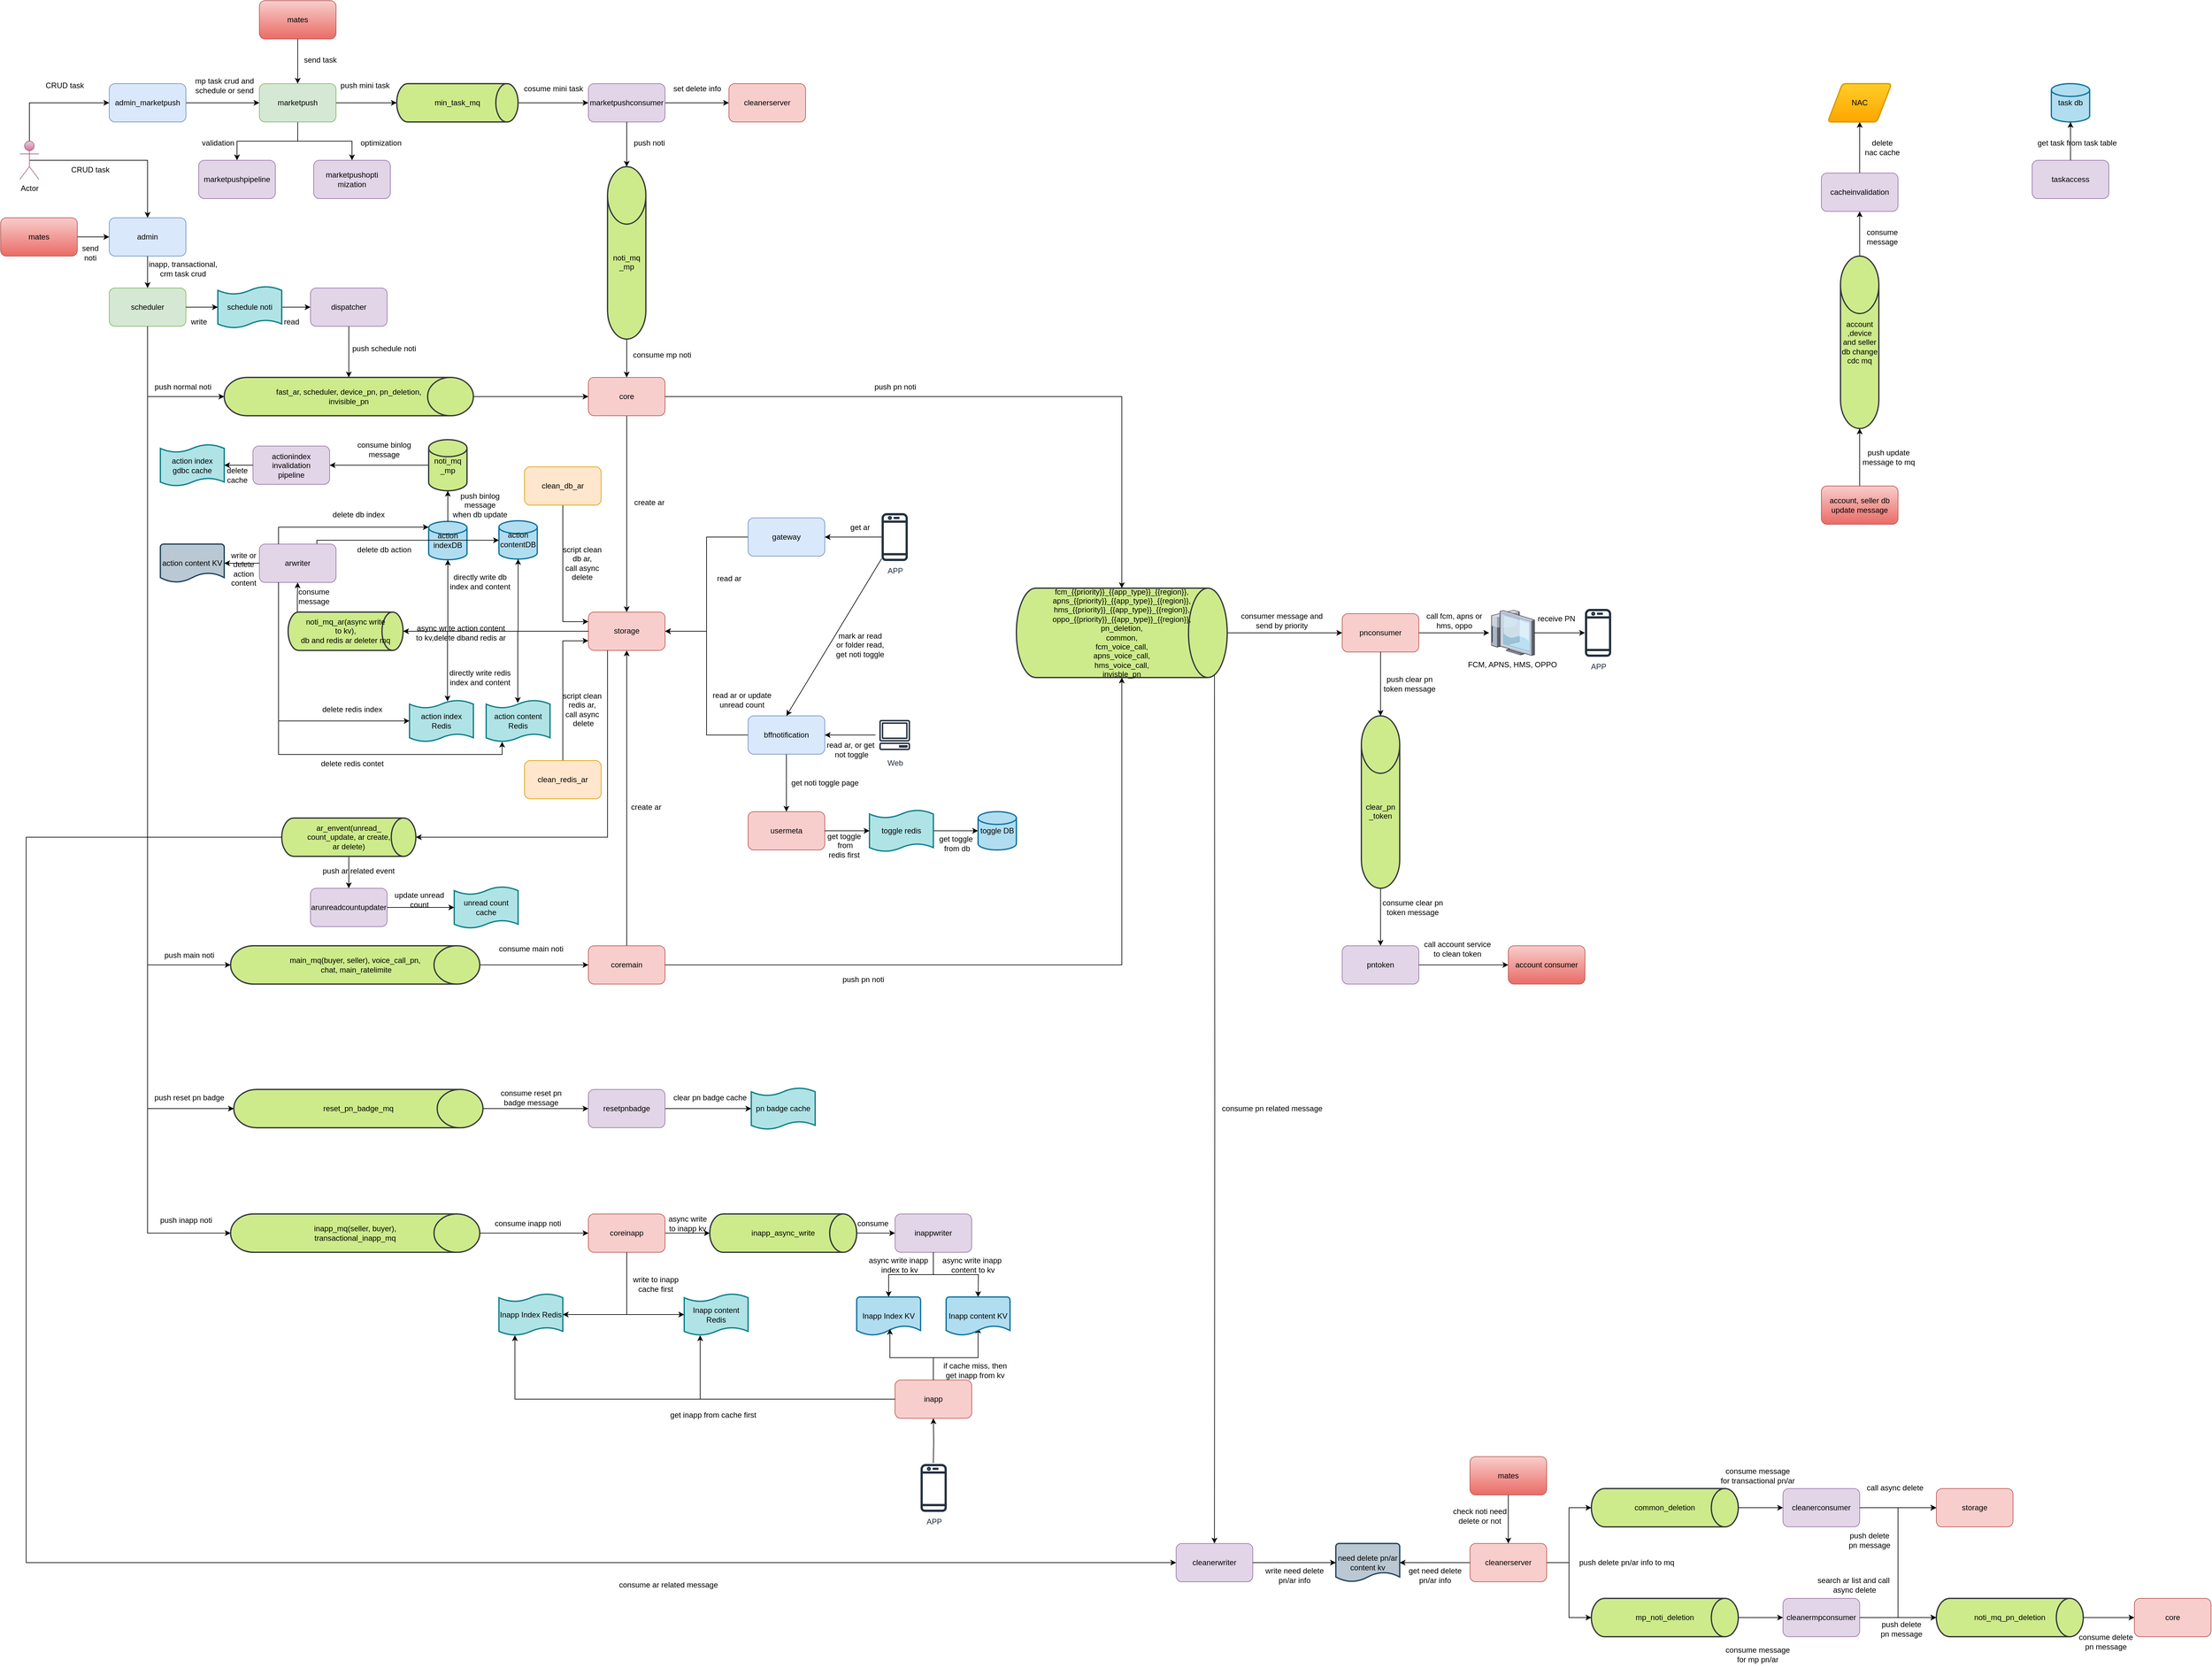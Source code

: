 <mxfile version="26.0.13">
  <diagram name="第 1 页" id="VAf6igmmD9Jwj62o0NM7">
    <mxGraphModel dx="2612" dy="6229" grid="1" gridSize="10" guides="1" tooltips="1" connect="1" arrows="1" fold="1" page="1" pageScale="1" pageWidth="3300" pageHeight="4681" math="0" shadow="0">
      <root>
        <mxCell id="0" />
        <mxCell id="1" parent="0" />
        <mxCell id="Bp6k9HxTbgotzEniJnzc-1" value="scheduler" style="rounded=1;whiteSpace=wrap;html=1;fillColor=#d5e8d4;strokeColor=#82b366;" vertex="1" parent="1">
          <mxGeometry x="300" y="110" width="120" height="60" as="geometry" />
        </mxCell>
        <mxCell id="Bp6k9HxTbgotzEniJnzc-6" style="edgeStyle=orthogonalEdgeStyle;rounded=0;orthogonalLoop=1;jettySize=auto;html=1;exitX=1;exitY=0.5;exitDx=0;exitDy=0;exitPerimeter=0;entryX=0;entryY=0.5;entryDx=0;entryDy=0;" edge="1" parent="1" source="Bp6k9HxTbgotzEniJnzc-3" target="Bp6k9HxTbgotzEniJnzc-5">
          <mxGeometry relative="1" as="geometry" />
        </mxCell>
        <mxCell id="Bp6k9HxTbgotzEniJnzc-3" value="fast_ar, scheduler, device_pn, pn_deletion,&lt;br&gt;invisible_pn" style="strokeWidth=2;html=1;shape=mxgraph.flowchart.direct_data;whiteSpace=wrap;fillColor=#cdeb8b;strokeColor=#36393d;" vertex="1" parent="1">
          <mxGeometry x="480" y="250" width="390" height="60" as="geometry" />
        </mxCell>
        <mxCell id="Bp6k9HxTbgotzEniJnzc-71" style="edgeStyle=orthogonalEdgeStyle;rounded=0;orthogonalLoop=1;jettySize=auto;html=1;exitX=0.5;exitY=1;exitDx=0;exitDy=0;" edge="1" parent="1" source="Bp6k9HxTbgotzEniJnzc-5" target="Bp6k9HxTbgotzEniJnzc-28">
          <mxGeometry relative="1" as="geometry" />
        </mxCell>
        <mxCell id="Bp6k9HxTbgotzEniJnzc-5" value="core" style="rounded=1;whiteSpace=wrap;html=1;fillColor=#f8cecc;strokeColor=#b85450;" vertex="1" parent="1">
          <mxGeometry x="1050" y="250" width="120" height="60" as="geometry" />
        </mxCell>
        <mxCell id="Bp6k9HxTbgotzEniJnzc-8" style="edgeStyle=orthogonalEdgeStyle;rounded=0;orthogonalLoop=1;jettySize=auto;html=1;exitX=0.5;exitY=1;exitDx=0;exitDy=0;" edge="1" parent="1" source="Bp6k9HxTbgotzEniJnzc-7" target="Bp6k9HxTbgotzEniJnzc-1">
          <mxGeometry relative="1" as="geometry" />
        </mxCell>
        <mxCell id="Bp6k9HxTbgotzEniJnzc-7" value="admin" style="rounded=1;whiteSpace=wrap;html=1;fillColor=#dae8fc;strokeColor=#6c8ebf;" vertex="1" parent="1">
          <mxGeometry x="300" width="120" height="60" as="geometry" />
        </mxCell>
        <mxCell id="Bp6k9HxTbgotzEniJnzc-78" style="edgeStyle=orthogonalEdgeStyle;rounded=0;orthogonalLoop=1;jettySize=auto;html=1;exitX=0.5;exitY=0;exitDx=0;exitDy=0;entryX=0.5;entryY=1;entryDx=0;entryDy=0;" edge="1" parent="1" source="Bp6k9HxTbgotzEniJnzc-9" target="Bp6k9HxTbgotzEniJnzc-28">
          <mxGeometry relative="1" as="geometry" />
        </mxCell>
        <mxCell id="Bp6k9HxTbgotzEniJnzc-9" value="coremain" style="rounded=1;whiteSpace=wrap;html=1;fillColor=#f8cecc;strokeColor=#b85450;" vertex="1" parent="1">
          <mxGeometry x="1050" y="1140" width="120" height="60" as="geometry" />
        </mxCell>
        <mxCell id="Bp6k9HxTbgotzEniJnzc-26" style="edgeStyle=orthogonalEdgeStyle;rounded=0;orthogonalLoop=1;jettySize=auto;html=1;exitX=1;exitY=0.5;exitDx=0;exitDy=0;" edge="1" parent="1" source="Bp6k9HxTbgotzEniJnzc-10" target="Bp6k9HxTbgotzEniJnzc-25">
          <mxGeometry relative="1" as="geometry" />
        </mxCell>
        <mxCell id="Bp6k9HxTbgotzEniJnzc-10" value="coreinapp" style="rounded=1;whiteSpace=wrap;html=1;fillColor=#f8cecc;strokeColor=#b85450;" vertex="1" parent="1">
          <mxGeometry x="1050" y="1560" width="120" height="60" as="geometry" />
        </mxCell>
        <mxCell id="Bp6k9HxTbgotzEniJnzc-14" style="edgeStyle=orthogonalEdgeStyle;rounded=0;orthogonalLoop=1;jettySize=auto;html=1;exitX=1;exitY=0.5;exitDx=0;exitDy=0;exitPerimeter=0;entryX=0;entryY=0.5;entryDx=0;entryDy=0;" edge="1" parent="1" source="Bp6k9HxTbgotzEniJnzc-11" target="Bp6k9HxTbgotzEniJnzc-10">
          <mxGeometry relative="1" as="geometry" />
        </mxCell>
        <mxCell id="Bp6k9HxTbgotzEniJnzc-11" value="inapp_mq(seller, buyer), &lt;br&gt;transactional_inapp_mq" style="strokeWidth=2;html=1;shape=mxgraph.flowchart.direct_data;whiteSpace=wrap;fillColor=#cdeb8b;strokeColor=#36393d;" vertex="1" parent="1">
          <mxGeometry x="490" y="1560" width="390" height="60" as="geometry" />
        </mxCell>
        <mxCell id="Bp6k9HxTbgotzEniJnzc-13" style="edgeStyle=orthogonalEdgeStyle;rounded=0;orthogonalLoop=1;jettySize=auto;html=1;exitX=1;exitY=0.5;exitDx=0;exitDy=0;exitPerimeter=0;entryX=0;entryY=0.5;entryDx=0;entryDy=0;" edge="1" parent="1" source="Bp6k9HxTbgotzEniJnzc-12" target="Bp6k9HxTbgotzEniJnzc-9">
          <mxGeometry relative="1" as="geometry" />
        </mxCell>
        <mxCell id="Bp6k9HxTbgotzEniJnzc-12" value="main_mq(buyer, seller), voice_call_pn,&lt;br&gt;&amp;nbsp;chat, main_ratelimite" style="strokeWidth=2;html=1;shape=mxgraph.flowchart.direct_data;whiteSpace=wrap;fillColor=#cdeb8b;strokeColor=#36393d;" vertex="1" parent="1">
          <mxGeometry x="490" y="1140" width="390" height="60" as="geometry" />
        </mxCell>
        <mxCell id="Bp6k9HxTbgotzEniJnzc-15" style="edgeStyle=orthogonalEdgeStyle;rounded=0;orthogonalLoop=1;jettySize=auto;html=1;exitX=0.5;exitY=1;exitDx=0;exitDy=0;entryX=0;entryY=0.5;entryDx=0;entryDy=0;entryPerimeter=0;" edge="1" parent="1" source="Bp6k9HxTbgotzEniJnzc-1" target="Bp6k9HxTbgotzEniJnzc-12">
          <mxGeometry relative="1" as="geometry" />
        </mxCell>
        <mxCell id="Bp6k9HxTbgotzEniJnzc-16" style="edgeStyle=orthogonalEdgeStyle;rounded=0;orthogonalLoop=1;jettySize=auto;html=1;exitX=0.5;exitY=1;exitDx=0;exitDy=0;entryX=0;entryY=0.5;entryDx=0;entryDy=0;entryPerimeter=0;" edge="1" parent="1" source="Bp6k9HxTbgotzEniJnzc-1" target="Bp6k9HxTbgotzEniJnzc-11">
          <mxGeometry relative="1" as="geometry" />
        </mxCell>
        <mxCell id="Bp6k9HxTbgotzEniJnzc-280" style="edgeStyle=orthogonalEdgeStyle;rounded=0;orthogonalLoop=1;jettySize=auto;html=1;exitX=1;exitY=0.5;exitDx=0;exitDy=0;entryX=0;entryY=0.5;entryDx=0;entryDy=0;" edge="1" parent="1" source="Bp6k9HxTbgotzEniJnzc-17" target="Bp6k9HxTbgotzEniJnzc-279">
          <mxGeometry relative="1" as="geometry" />
        </mxCell>
        <mxCell id="Bp6k9HxTbgotzEniJnzc-17" value="marketpushconsumer" style="rounded=1;whiteSpace=wrap;html=1;fillColor=#e1d5e7;strokeColor=#9673a6;" vertex="1" parent="1">
          <mxGeometry x="1050" y="-210" width="120" height="60" as="geometry" />
        </mxCell>
        <mxCell id="Bp6k9HxTbgotzEniJnzc-20" style="edgeStyle=orthogonalEdgeStyle;rounded=0;orthogonalLoop=1;jettySize=auto;html=1;exitX=0.5;exitY=1;exitDx=0;exitDy=0;exitPerimeter=0;entryX=0.5;entryY=0;entryDx=0;entryDy=0;" edge="1" parent="1" source="Bp6k9HxTbgotzEniJnzc-18" target="Bp6k9HxTbgotzEniJnzc-5">
          <mxGeometry relative="1" as="geometry" />
        </mxCell>
        <mxCell id="Bp6k9HxTbgotzEniJnzc-18" value="&lt;br&gt;&lt;br&gt;noti_mq&lt;br&gt;_mp" style="strokeWidth=2;html=1;shape=mxgraph.flowchart.database;whiteSpace=wrap;fillColor=#cdeb8b;strokeColor=#36393d;" vertex="1" parent="1">
          <mxGeometry x="1080" y="-80" width="60" height="270" as="geometry" />
        </mxCell>
        <mxCell id="Bp6k9HxTbgotzEniJnzc-19" style="edgeStyle=orthogonalEdgeStyle;rounded=0;orthogonalLoop=1;jettySize=auto;html=1;exitX=0.5;exitY=1;exitDx=0;exitDy=0;entryX=0.5;entryY=0;entryDx=0;entryDy=0;entryPerimeter=0;" edge="1" parent="1" source="Bp6k9HxTbgotzEniJnzc-17" target="Bp6k9HxTbgotzEniJnzc-18">
          <mxGeometry relative="1" as="geometry">
            <mxPoint x="1100" y="-90" as="targetPoint" />
          </mxGeometry>
        </mxCell>
        <mxCell id="Bp6k9HxTbgotzEniJnzc-49" style="edgeStyle=orthogonalEdgeStyle;rounded=0;orthogonalLoop=1;jettySize=auto;html=1;exitX=1;exitY=0.5;exitDx=0;exitDy=0;entryX=0;entryY=0.5;entryDx=0;entryDy=0;" edge="1" parent="1" source="Bp6k9HxTbgotzEniJnzc-21" target="Bp6k9HxTbgotzEniJnzc-35">
          <mxGeometry relative="1" as="geometry" />
        </mxCell>
        <mxCell id="Bp6k9HxTbgotzEniJnzc-21" value="admin_marketpush" style="rounded=1;whiteSpace=wrap;html=1;fillColor=#dae8fc;strokeColor=#6c8ebf;" vertex="1" parent="1">
          <mxGeometry x="300" y="-210" width="120" height="60" as="geometry" />
        </mxCell>
        <mxCell id="Bp6k9HxTbgotzEniJnzc-23" value="inappwriter" style="rounded=1;whiteSpace=wrap;html=1;fillColor=#e1d5e7;strokeColor=#9673a6;" vertex="1" parent="1">
          <mxGeometry x="1530" y="1560" width="120" height="60" as="geometry" />
        </mxCell>
        <mxCell id="Bp6k9HxTbgotzEniJnzc-89" style="edgeStyle=orthogonalEdgeStyle;rounded=0;orthogonalLoop=1;jettySize=auto;html=1;exitX=0.5;exitY=0;exitDx=0;exitDy=0;entryX=0.5;entryY=0.8;entryDx=0;entryDy=0;entryPerimeter=0;" edge="1" parent="1" source="Bp6k9HxTbgotzEniJnzc-24" target="Bp6k9HxTbgotzEniJnzc-66">
          <mxGeometry relative="1" as="geometry" />
        </mxCell>
        <mxCell id="Bp6k9HxTbgotzEniJnzc-24" value="inapp" style="rounded=1;whiteSpace=wrap;html=1;fillColor=#f8cecc;strokeColor=#b85450;" vertex="1" parent="1">
          <mxGeometry x="1530" y="1820" width="120" height="60" as="geometry" />
        </mxCell>
        <mxCell id="Bp6k9HxTbgotzEniJnzc-27" style="edgeStyle=orthogonalEdgeStyle;rounded=0;orthogonalLoop=1;jettySize=auto;html=1;exitX=1;exitY=0.5;exitDx=0;exitDy=0;exitPerimeter=0;entryX=0;entryY=0.5;entryDx=0;entryDy=0;" edge="1" parent="1" source="Bp6k9HxTbgotzEniJnzc-25" target="Bp6k9HxTbgotzEniJnzc-23">
          <mxGeometry relative="1" as="geometry" />
        </mxCell>
        <mxCell id="Bp6k9HxTbgotzEniJnzc-25" value="inapp_async_write" style="strokeWidth=2;html=1;shape=mxgraph.flowchart.direct_data;whiteSpace=wrap;fillColor=#cdeb8b;strokeColor=#36393d;" vertex="1" parent="1">
          <mxGeometry x="1240" y="1560" width="230" height="60" as="geometry" />
        </mxCell>
        <mxCell id="Bp6k9HxTbgotzEniJnzc-28" value="storage" style="rounded=1;whiteSpace=wrap;html=1;fillColor=#f8cecc;strokeColor=#b85450;" vertex="1" parent="1">
          <mxGeometry x="1050" y="617.47" width="120" height="60" as="geometry" />
        </mxCell>
        <mxCell id="Bp6k9HxTbgotzEniJnzc-30" value="arunreadcountupdater" style="rounded=1;whiteSpace=wrap;html=1;fillColor=#e1d5e7;strokeColor=#9673a6;" vertex="1" parent="1">
          <mxGeometry x="615" y="1050" width="120" height="60" as="geometry" />
        </mxCell>
        <mxCell id="Bp6k9HxTbgotzEniJnzc-31" value="actionindex&lt;br&gt;invalidation&lt;br&gt;pipeline" style="rounded=1;whiteSpace=wrap;html=1;fillColor=#e1d5e7;strokeColor=#9673a6;" vertex="1" parent="1">
          <mxGeometry x="525" y="357.5" width="120" height="60" as="geometry" />
        </mxCell>
        <mxCell id="Bp6k9HxTbgotzEniJnzc-47" style="edgeStyle=orthogonalEdgeStyle;rounded=0;orthogonalLoop=1;jettySize=auto;html=1;exitX=0.5;exitY=1;exitDx=0;exitDy=0;" edge="1" parent="1" source="Bp6k9HxTbgotzEniJnzc-35" target="Bp6k9HxTbgotzEniJnzc-36">
          <mxGeometry relative="1" as="geometry" />
        </mxCell>
        <mxCell id="Bp6k9HxTbgotzEniJnzc-48" style="edgeStyle=orthogonalEdgeStyle;rounded=0;orthogonalLoop=1;jettySize=auto;html=1;exitX=0.5;exitY=1;exitDx=0;exitDy=0;entryX=0.5;entryY=0;entryDx=0;entryDy=0;" edge="1" parent="1" source="Bp6k9HxTbgotzEniJnzc-35" target="Bp6k9HxTbgotzEniJnzc-37">
          <mxGeometry relative="1" as="geometry" />
        </mxCell>
        <mxCell id="Bp6k9HxTbgotzEniJnzc-35" value="marketpush" style="rounded=1;whiteSpace=wrap;html=1;fillColor=#d5e8d4;strokeColor=#82b366;" vertex="1" parent="1">
          <mxGeometry x="535" y="-210" width="120" height="60" as="geometry" />
        </mxCell>
        <mxCell id="Bp6k9HxTbgotzEniJnzc-36" value="marketpushpipeline" style="rounded=1;whiteSpace=wrap;html=1;fillColor=#e1d5e7;strokeColor=#9673a6;" vertex="1" parent="1">
          <mxGeometry x="440" y="-90" width="120" height="60" as="geometry" />
        </mxCell>
        <mxCell id="Bp6k9HxTbgotzEniJnzc-37" value="marketpushopti&lt;br&gt;mization" style="rounded=1;whiteSpace=wrap;html=1;fillColor=#e1d5e7;strokeColor=#9673a6;" vertex="1" parent="1">
          <mxGeometry x="620" y="-90" width="120" height="60" as="geometry" />
        </mxCell>
        <mxCell id="Bp6k9HxTbgotzEniJnzc-142" style="edgeStyle=orthogonalEdgeStyle;rounded=0;orthogonalLoop=1;jettySize=auto;html=1;exitX=1;exitY=0.5;exitDx=0;exitDy=0;" edge="1" parent="1" source="Bp6k9HxTbgotzEniJnzc-143" target="Bp6k9HxTbgotzEniJnzc-141">
          <mxGeometry relative="1" as="geometry" />
        </mxCell>
        <mxCell id="Bp6k9HxTbgotzEniJnzc-38" value="pnconsumer" style="rounded=1;whiteSpace=wrap;html=1;fillColor=#f8cecc;strokeColor=#b85450;" vertex="1" parent="1">
          <mxGeometry x="2230" y="620" width="120" height="60" as="geometry" />
        </mxCell>
        <mxCell id="Bp6k9HxTbgotzEniJnzc-147" style="edgeStyle=orthogonalEdgeStyle;rounded=0;orthogonalLoop=1;jettySize=auto;html=1;exitX=0.5;exitY=0;exitDx=0;exitDy=0;entryX=0.5;entryY=1;entryDx=0;entryDy=0;" edge="1" parent="1" source="Bp6k9HxTbgotzEniJnzc-39" target="Bp6k9HxTbgotzEniJnzc-42">
          <mxGeometry relative="1" as="geometry" />
        </mxCell>
        <mxCell id="Bp6k9HxTbgotzEniJnzc-39" value="cacheinvalidation" style="rounded=1;whiteSpace=wrap;html=1;fillColor=#e1d5e7;strokeColor=#9673a6;" vertex="1" parent="1">
          <mxGeometry x="2980" y="-70" width="120" height="60" as="geometry" />
        </mxCell>
        <mxCell id="Bp6k9HxTbgotzEniJnzc-42" value="NAC" style="shape=parallelogram;html=1;strokeWidth=2;perimeter=parallelogramPerimeter;whiteSpace=wrap;rounded=1;arcSize=12;size=0.23;fillColor=#ffcd28;gradientColor=#ffa500;strokeColor=#d79b00;" vertex="1" parent="1">
          <mxGeometry x="2990" y="-210" width="100" height="60" as="geometry" />
        </mxCell>
        <mxCell id="Bp6k9HxTbgotzEniJnzc-94" style="edgeStyle=orthogonalEdgeStyle;rounded=0;orthogonalLoop=1;jettySize=auto;html=1;exitX=0;exitY=0.5;exitDx=0;exitDy=0;entryX=1;entryY=0.5;entryDx=0;entryDy=0;" edge="1" parent="1" source="Bp6k9HxTbgotzEniJnzc-45" target="Bp6k9HxTbgotzEniJnzc-28">
          <mxGeometry relative="1" as="geometry" />
        </mxCell>
        <mxCell id="Bp6k9HxTbgotzEniJnzc-203" style="edgeStyle=orthogonalEdgeStyle;rounded=0;orthogonalLoop=1;jettySize=auto;html=1;exitX=0.5;exitY=1;exitDx=0;exitDy=0;entryX=0.5;entryY=0;entryDx=0;entryDy=0;" edge="1" parent="1" source="Bp6k9HxTbgotzEniJnzc-45" target="Bp6k9HxTbgotzEniJnzc-196">
          <mxGeometry relative="1" as="geometry" />
        </mxCell>
        <mxCell id="Bp6k9HxTbgotzEniJnzc-45" value="bffnotification" style="rounded=1;whiteSpace=wrap;html=1;fillColor=#dae8fc;strokeColor=#6c8ebf;" vertex="1" parent="1">
          <mxGeometry x="1300" y="780" width="120" height="60" as="geometry" />
        </mxCell>
        <mxCell id="Bp6k9HxTbgotzEniJnzc-69" style="edgeStyle=orthogonalEdgeStyle;rounded=0;orthogonalLoop=1;jettySize=auto;html=1;exitX=0.5;exitY=0;exitDx=0;exitDy=0;entryX=0.5;entryY=1;entryDx=0;entryDy=0;" edge="1" parent="1" target="Bp6k9HxTbgotzEniJnzc-24">
          <mxGeometry relative="1" as="geometry">
            <mxPoint x="1590" y="1950.0" as="sourcePoint" />
          </mxGeometry>
        </mxCell>
        <mxCell id="Bp6k9HxTbgotzEniJnzc-53" value="action indexDB" style="strokeWidth=2;html=1;shape=mxgraph.flowchart.database;whiteSpace=wrap;fillColor=#b1ddf0;strokeColor=#10739e;" vertex="1" parent="1">
          <mxGeometry x="800" y="475.47" width="60" height="60" as="geometry" />
        </mxCell>
        <mxCell id="Bp6k9HxTbgotzEniJnzc-54" value="taskaccess" style="rounded=1;whiteSpace=wrap;html=1;fillColor=#e1d5e7;strokeColor=#9673a6;" vertex="1" parent="1">
          <mxGeometry x="3310" y="-90" width="120" height="60" as="geometry" />
        </mxCell>
        <mxCell id="Bp6k9HxTbgotzEniJnzc-61" style="edgeStyle=orthogonalEdgeStyle;rounded=0;orthogonalLoop=1;jettySize=auto;html=1;exitX=0.5;exitY=1;exitDx=0;exitDy=0;" edge="1" parent="1" source="Bp6k9HxTbgotzEniJnzc-58" target="Bp6k9HxTbgotzEniJnzc-3">
          <mxGeometry relative="1" as="geometry" />
        </mxCell>
        <mxCell id="Bp6k9HxTbgotzEniJnzc-58" value="dispatcher" style="rounded=1;whiteSpace=wrap;html=1;fillColor=#e1d5e7;strokeColor=#9673a6;" vertex="1" parent="1">
          <mxGeometry x="615" y="110" width="120" height="60" as="geometry" />
        </mxCell>
        <mxCell id="Bp6k9HxTbgotzEniJnzc-59" style="edgeStyle=orthogonalEdgeStyle;rounded=0;orthogonalLoop=1;jettySize=auto;html=1;exitX=0.5;exitY=1;exitDx=0;exitDy=0;entryX=0;entryY=0.5;entryDx=0;entryDy=0;entryPerimeter=0;" edge="1" parent="1" source="Bp6k9HxTbgotzEniJnzc-1" target="Bp6k9HxTbgotzEniJnzc-3">
          <mxGeometry relative="1" as="geometry" />
        </mxCell>
        <mxCell id="Bp6k9HxTbgotzEniJnzc-62" value="Inapp Index KV" style="strokeWidth=2;html=1;shape=mxgraph.flowchart.document2;whiteSpace=wrap;size=0.25;fillColor=#b1ddf0;strokeColor=#10739e;" vertex="1" parent="1">
          <mxGeometry x="1470" y="1690" width="100" height="60" as="geometry" />
        </mxCell>
        <mxCell id="Bp6k9HxTbgotzEniJnzc-64" style="edgeStyle=orthogonalEdgeStyle;rounded=0;orthogonalLoop=1;jettySize=auto;html=1;exitX=0.5;exitY=0;exitDx=0;exitDy=0;entryX=0.52;entryY=0.833;entryDx=0;entryDy=0;entryPerimeter=0;" edge="1" parent="1" source="Bp6k9HxTbgotzEniJnzc-24" target="Bp6k9HxTbgotzEniJnzc-62">
          <mxGeometry relative="1" as="geometry">
            <mxPoint x="1520" y="1750" as="targetPoint" />
          </mxGeometry>
        </mxCell>
        <mxCell id="Bp6k9HxTbgotzEniJnzc-65" style="edgeStyle=orthogonalEdgeStyle;rounded=0;orthogonalLoop=1;jettySize=auto;html=1;exitX=0.5;exitY=1;exitDx=0;exitDy=0;entryX=0.5;entryY=0;entryDx=0;entryDy=0;entryPerimeter=0;" edge="1" parent="1" source="Bp6k9HxTbgotzEniJnzc-23" target="Bp6k9HxTbgotzEniJnzc-62">
          <mxGeometry relative="1" as="geometry" />
        </mxCell>
        <mxCell id="Bp6k9HxTbgotzEniJnzc-66" value="Inapp content KV" style="strokeWidth=2;html=1;shape=mxgraph.flowchart.document2;whiteSpace=wrap;size=0.25;fillColor=#b1ddf0;strokeColor=#10739e;" vertex="1" parent="1">
          <mxGeometry x="1610" y="1690" width="100" height="60" as="geometry" />
        </mxCell>
        <mxCell id="Bp6k9HxTbgotzEniJnzc-67" style="edgeStyle=orthogonalEdgeStyle;rounded=0;orthogonalLoop=1;jettySize=auto;html=1;exitX=0.5;exitY=1;exitDx=0;exitDy=0;entryX=0.5;entryY=0;entryDx=0;entryDy=0;entryPerimeter=0;" edge="1" parent="1" source="Bp6k9HxTbgotzEniJnzc-23">
          <mxGeometry relative="1" as="geometry">
            <mxPoint x="1660" y="1690" as="targetPoint" />
          </mxGeometry>
        </mxCell>
        <mxCell id="Bp6k9HxTbgotzEniJnzc-72" value="action index Redis" style="shape=tape;whiteSpace=wrap;html=1;strokeWidth=2;size=0.19;fillColor=#b0e3e6;strokeColor=#0e8088;" vertex="1" parent="1">
          <mxGeometry x="770" y="755.47" width="100" height="65" as="geometry" />
        </mxCell>
        <mxCell id="Bp6k9HxTbgotzEniJnzc-73" value="action contentDB" style="strokeWidth=2;html=1;shape=mxgraph.flowchart.database;whiteSpace=wrap;fillColor=#b1ddf0;strokeColor=#10739e;" vertex="1" parent="1">
          <mxGeometry x="910" y="474.47" width="60" height="60" as="geometry" />
        </mxCell>
        <mxCell id="Bp6k9HxTbgotzEniJnzc-74" value="action content Redis" style="shape=tape;whiteSpace=wrap;html=1;strokeWidth=2;size=0.19;fillColor=#b0e3e6;strokeColor=#0e8088;" vertex="1" parent="1">
          <mxGeometry x="890" y="755.47" width="100" height="65" as="geometry" />
        </mxCell>
        <mxCell id="Bp6k9HxTbgotzEniJnzc-220" style="edgeStyle=orthogonalEdgeStyle;rounded=0;orthogonalLoop=1;jettySize=auto;html=1;exitX=0.5;exitY=1;exitDx=0;exitDy=0;entryX=0;entryY=0.25;entryDx=0;entryDy=0;" edge="1" parent="1" source="Bp6k9HxTbgotzEniJnzc-79" target="Bp6k9HxTbgotzEniJnzc-28">
          <mxGeometry relative="1" as="geometry" />
        </mxCell>
        <mxCell id="Bp6k9HxTbgotzEniJnzc-79" value="clean_db_ar" style="rounded=1;whiteSpace=wrap;html=1;fillColor=#ffe6cc;strokeColor=#d79b00;" vertex="1" parent="1">
          <mxGeometry x="950" y="390" width="120" height="60" as="geometry" />
        </mxCell>
        <mxCell id="Bp6k9HxTbgotzEniJnzc-221" style="edgeStyle=orthogonalEdgeStyle;rounded=0;orthogonalLoop=1;jettySize=auto;html=1;exitX=0.5;exitY=0;exitDx=0;exitDy=0;entryX=0;entryY=0.75;entryDx=0;entryDy=0;" edge="1" parent="1" source="Bp6k9HxTbgotzEniJnzc-80" target="Bp6k9HxTbgotzEniJnzc-28">
          <mxGeometry relative="1" as="geometry" />
        </mxCell>
        <mxCell id="Bp6k9HxTbgotzEniJnzc-80" value="clean_redis_ar" style="rounded=1;whiteSpace=wrap;html=1;fillColor=#ffe6cc;strokeColor=#d79b00;" vertex="1" parent="1">
          <mxGeometry x="950" y="850" width="120" height="60" as="geometry" />
        </mxCell>
        <mxCell id="Bp6k9HxTbgotzEniJnzc-83" style="edgeStyle=orthogonalEdgeStyle;rounded=0;orthogonalLoop=1;jettySize=auto;html=1;exitX=1;exitY=0.5;exitDx=0;exitDy=0;exitPerimeter=0;entryX=0;entryY=0.5;entryDx=0;entryDy=0;" edge="1" parent="1" source="Bp6k9HxTbgotzEniJnzc-81" target="Bp6k9HxTbgotzEniJnzc-17">
          <mxGeometry relative="1" as="geometry" />
        </mxCell>
        <mxCell id="Bp6k9HxTbgotzEniJnzc-81" value="min_task_mq" style="strokeWidth=2;html=1;shape=mxgraph.flowchart.direct_data;whiteSpace=wrap;fillColor=#cdeb8b;strokeColor=#36393d;" vertex="1" parent="1">
          <mxGeometry x="750" y="-210" width="190" height="60" as="geometry" />
        </mxCell>
        <mxCell id="Bp6k9HxTbgotzEniJnzc-82" style="edgeStyle=orthogonalEdgeStyle;rounded=0;orthogonalLoop=1;jettySize=auto;html=1;exitX=1;exitY=0.5;exitDx=0;exitDy=0;entryX=0;entryY=0.5;entryDx=0;entryDy=0;entryPerimeter=0;" edge="1" parent="1" source="Bp6k9HxTbgotzEniJnzc-35" target="Bp6k9HxTbgotzEniJnzc-81">
          <mxGeometry relative="1" as="geometry" />
        </mxCell>
        <mxCell id="Bp6k9HxTbgotzEniJnzc-87" style="edgeStyle=orthogonalEdgeStyle;rounded=0;orthogonalLoop=1;jettySize=auto;html=1;exitX=1;exitY=0.5;exitDx=0;exitDy=0;exitPerimeter=0;entryX=0;entryY=0.5;entryDx=0;entryDy=0;" edge="1" parent="1" source="Bp6k9HxTbgotzEniJnzc-84" target="Bp6k9HxTbgotzEniJnzc-38">
          <mxGeometry relative="1" as="geometry" />
        </mxCell>
        <mxCell id="Bp6k9HxTbgotzEniJnzc-218" style="edgeStyle=orthogonalEdgeStyle;rounded=0;orthogonalLoop=1;jettySize=auto;html=1;exitX=1;exitY=0.5;exitDx=0;exitDy=0;exitPerimeter=0;entryX=0.5;entryY=0;entryDx=0;entryDy=0;" edge="1" parent="1" target="Bp6k9HxTbgotzEniJnzc-191">
          <mxGeometry relative="1" as="geometry">
            <mxPoint x="2030" y="650" as="sourcePoint" />
            <mxPoint x="2050" y="1880" as="targetPoint" />
          </mxGeometry>
        </mxCell>
        <mxCell id="Bp6k9HxTbgotzEniJnzc-84" value="fcm_{{priority}}_{{app_type}}_{{region}},&lt;br&gt;apns_{{priority}}_{{app_type}}_{{region}},&lt;br&gt;hms_{{priority}}_{{app_type}}_{{region}},&lt;div&gt;oppo_{{priority}}_{{app_type}}_{{region}},&lt;br&gt;pn_deletion,&lt;br&gt;common,&lt;br&gt;fcm_voice_call,&lt;/div&gt;&lt;div&gt;apns_voice_call,&lt;/div&gt;&lt;div&gt;hms_voice_call,&lt;br&gt;invisble_pn&lt;/div&gt;" style="strokeWidth=2;html=1;shape=mxgraph.flowchart.direct_data;whiteSpace=wrap;fillColor=#cdeb8b;strokeColor=#36393d;" vertex="1" parent="1">
          <mxGeometry x="1720" y="580" width="330" height="140" as="geometry" />
        </mxCell>
        <mxCell id="Bp6k9HxTbgotzEniJnzc-85" style="edgeStyle=orthogonalEdgeStyle;rounded=0;orthogonalLoop=1;jettySize=auto;html=1;exitX=1;exitY=0.5;exitDx=0;exitDy=0;entryX=0.5;entryY=0;entryDx=0;entryDy=0;entryPerimeter=0;" edge="1" parent="1" source="Bp6k9HxTbgotzEniJnzc-5" target="Bp6k9HxTbgotzEniJnzc-84">
          <mxGeometry relative="1" as="geometry" />
        </mxCell>
        <mxCell id="Bp6k9HxTbgotzEniJnzc-86" style="edgeStyle=orthogonalEdgeStyle;rounded=0;orthogonalLoop=1;jettySize=auto;html=1;exitX=1;exitY=0.5;exitDx=0;exitDy=0;entryX=0.5;entryY=1;entryDx=0;entryDy=0;entryPerimeter=0;" edge="1" parent="1" source="Bp6k9HxTbgotzEniJnzc-9" target="Bp6k9HxTbgotzEniJnzc-84">
          <mxGeometry relative="1" as="geometry" />
        </mxCell>
        <mxCell id="Bp6k9HxTbgotzEniJnzc-88" value="APP" style="sketch=0;outlineConnect=0;fontColor=#232F3E;gradientColor=none;fillColor=#232F3D;strokeColor=none;dashed=0;verticalLabelPosition=bottom;verticalAlign=top;align=center;html=1;fontSize=12;fontStyle=0;aspect=fixed;pointerEvents=1;shape=mxgraph.aws4.mobile_client;" vertex="1" parent="1">
          <mxGeometry x="1570" y="1950" width="41" height="78" as="geometry" />
        </mxCell>
        <mxCell id="Bp6k9HxTbgotzEniJnzc-93" style="edgeStyle=orthogonalEdgeStyle;rounded=0;orthogonalLoop=1;jettySize=auto;html=1;exitX=0;exitY=0.5;exitDx=0;exitDy=0;entryX=1;entryY=0.5;entryDx=0;entryDy=0;" edge="1" parent="1" source="Bp6k9HxTbgotzEniJnzc-92" target="Bp6k9HxTbgotzEniJnzc-28">
          <mxGeometry relative="1" as="geometry" />
        </mxCell>
        <mxCell id="Bp6k9HxTbgotzEniJnzc-92" value="gateway" style="rounded=1;whiteSpace=wrap;html=1;fillColor=#dae8fc;strokeColor=#6c8ebf;" vertex="1" parent="1">
          <mxGeometry x="1300" y="470" width="120" height="60" as="geometry" />
        </mxCell>
        <mxCell id="Bp6k9HxTbgotzEniJnzc-95" value="APP" style="sketch=0;outlineConnect=0;fontColor=#232F3E;gradientColor=none;fillColor=#232F3D;strokeColor=none;dashed=0;verticalLabelPosition=bottom;verticalAlign=top;align=center;html=1;fontSize=12;fontStyle=0;aspect=fixed;pointerEvents=1;shape=mxgraph.aws4.mobile_client;" vertex="1" parent="1">
          <mxGeometry x="1509" y="461" width="41" height="78" as="geometry" />
        </mxCell>
        <mxCell id="Bp6k9HxTbgotzEniJnzc-96" value="" style="endArrow=classic;html=1;rounded=0;entryX=1;entryY=0.5;entryDx=0;entryDy=0;" edge="1" parent="1" source="Bp6k9HxTbgotzEniJnzc-95" target="Bp6k9HxTbgotzEniJnzc-92">
          <mxGeometry width="50" height="50" relative="1" as="geometry">
            <mxPoint x="1451" y="850" as="sourcePoint" />
            <mxPoint x="1550" y="850" as="targetPoint" />
          </mxGeometry>
        </mxCell>
        <mxCell id="Bp6k9HxTbgotzEniJnzc-97" value="Web" style="sketch=0;outlineConnect=0;fontColor=#232F3E;gradientColor=none;strokeColor=#232F3E;fillColor=#ffffff;dashed=0;verticalLabelPosition=bottom;verticalAlign=top;align=center;html=1;fontSize=12;fontStyle=0;aspect=fixed;shape=mxgraph.aws4.resourceIcon;resIcon=mxgraph.aws4.client;" vertex="1" parent="1">
          <mxGeometry x="1499.5" y="780" width="60" height="60" as="geometry" />
        </mxCell>
        <mxCell id="Bp6k9HxTbgotzEniJnzc-98" value="" style="endArrow=classic;html=1;rounded=0;entryX=1;entryY=0.5;entryDx=0;entryDy=0;" edge="1" parent="1" source="Bp6k9HxTbgotzEniJnzc-97" target="Bp6k9HxTbgotzEniJnzc-45">
          <mxGeometry width="50" height="50" relative="1" as="geometry">
            <mxPoint x="1519" y="510" as="sourcePoint" />
            <mxPoint x="1430" y="510" as="targetPoint" />
          </mxGeometry>
        </mxCell>
        <mxCell id="Bp6k9HxTbgotzEniJnzc-266" style="edgeStyle=orthogonalEdgeStyle;rounded=0;orthogonalLoop=1;jettySize=auto;html=1;exitX=1;exitY=0.5;exitDx=0;exitDy=0;" edge="1" parent="1" source="Bp6k9HxTbgotzEniJnzc-99" target="Bp6k9HxTbgotzEniJnzc-160">
          <mxGeometry relative="1" as="geometry" />
        </mxCell>
        <mxCell id="Bp6k9HxTbgotzEniJnzc-99" value="resetpnbadge" style="rounded=1;whiteSpace=wrap;html=1;fillColor=#e1d5e7;strokeColor=#9673a6;" vertex="1" parent="1">
          <mxGeometry x="1050" y="1365" width="120" height="60" as="geometry" />
        </mxCell>
        <mxCell id="Bp6k9HxTbgotzEniJnzc-100" value="pntoken" style="rounded=1;whiteSpace=wrap;html=1;fillColor=#e1d5e7;strokeColor=#9673a6;" vertex="1" parent="1">
          <mxGeometry x="2230" y="1140" width="120" height="60" as="geometry" />
        </mxCell>
        <mxCell id="Bp6k9HxTbgotzEniJnzc-104" style="edgeStyle=orthogonalEdgeStyle;rounded=0;orthogonalLoop=1;jettySize=auto;html=1;exitX=0.5;exitY=1;exitDx=0;exitDy=0;exitPerimeter=0;entryX=0.5;entryY=0;entryDx=0;entryDy=0;" edge="1" parent="1" source="Bp6k9HxTbgotzEniJnzc-102" target="Bp6k9HxTbgotzEniJnzc-100">
          <mxGeometry relative="1" as="geometry" />
        </mxCell>
        <mxCell id="Bp6k9HxTbgotzEniJnzc-102" value="&lt;br&gt;&lt;br&gt;clear_pn&lt;br&gt;_token" style="strokeWidth=2;html=1;shape=mxgraph.flowchart.database;whiteSpace=wrap;fillColor=#cdeb8b;strokeColor=#36393d;" vertex="1" parent="1">
          <mxGeometry x="2260" y="780" width="60" height="270" as="geometry" />
        </mxCell>
        <mxCell id="Bp6k9HxTbgotzEniJnzc-103" style="edgeStyle=orthogonalEdgeStyle;rounded=0;orthogonalLoop=1;jettySize=auto;html=1;exitX=0.5;exitY=1;exitDx=0;exitDy=0;entryX=0.5;entryY=0;entryDx=0;entryDy=0;entryPerimeter=0;" edge="1" parent="1" source="Bp6k9HxTbgotzEniJnzc-38" target="Bp6k9HxTbgotzEniJnzc-102">
          <mxGeometry relative="1" as="geometry" />
        </mxCell>
        <mxCell id="Bp6k9HxTbgotzEniJnzc-105" value="" style="endArrow=classic;html=1;rounded=0;entryX=0.5;entryY=0;entryDx=0;entryDy=0;" edge="1" parent="1" source="Bp6k9HxTbgotzEniJnzc-95" target="Bp6k9HxTbgotzEniJnzc-45">
          <mxGeometry width="50" height="50" relative="1" as="geometry">
            <mxPoint x="1519" y="510" as="sourcePoint" />
            <mxPoint x="1430" y="510" as="targetPoint" />
          </mxGeometry>
        </mxCell>
        <mxCell id="Bp6k9HxTbgotzEniJnzc-106" value="Inapp Index Redis" style="shape=tape;whiteSpace=wrap;html=1;strokeWidth=2;size=0.19;fillColor=#b0e3e6;strokeColor=#0e8088;" vertex="1" parent="1">
          <mxGeometry x="910" y="1685" width="100" height="65" as="geometry" />
        </mxCell>
        <mxCell id="Bp6k9HxTbgotzEniJnzc-107" value="Inapp content Redis" style="shape=tape;whiteSpace=wrap;html=1;strokeWidth=2;size=0.19;fillColor=#b0e3e6;strokeColor=#0e8088;" vertex="1" parent="1">
          <mxGeometry x="1200" y="1685" width="100" height="65" as="geometry" />
        </mxCell>
        <mxCell id="Bp6k9HxTbgotzEniJnzc-110" style="edgeStyle=orthogonalEdgeStyle;rounded=0;orthogonalLoop=1;jettySize=auto;html=1;exitX=0.5;exitY=1;exitDx=0;exitDy=0;entryX=1;entryY=0.5;entryDx=0;entryDy=0;entryPerimeter=0;" edge="1" parent="1" source="Bp6k9HxTbgotzEniJnzc-10" target="Bp6k9HxTbgotzEniJnzc-106">
          <mxGeometry relative="1" as="geometry" />
        </mxCell>
        <mxCell id="Bp6k9HxTbgotzEniJnzc-111" style="edgeStyle=orthogonalEdgeStyle;rounded=0;orthogonalLoop=1;jettySize=auto;html=1;exitX=0.5;exitY=1;exitDx=0;exitDy=0;entryX=0;entryY=0.5;entryDx=0;entryDy=0;entryPerimeter=0;" edge="1" parent="1" source="Bp6k9HxTbgotzEniJnzc-10" target="Bp6k9HxTbgotzEniJnzc-107">
          <mxGeometry relative="1" as="geometry" />
        </mxCell>
        <mxCell id="Bp6k9HxTbgotzEniJnzc-112" style="edgeStyle=orthogonalEdgeStyle;rounded=0;orthogonalLoop=1;jettySize=auto;html=1;exitX=0;exitY=0.5;exitDx=0;exitDy=0;entryX=0.25;entryY=1;entryDx=0;entryDy=0;entryPerimeter=0;" edge="1" parent="1" source="Bp6k9HxTbgotzEniJnzc-24" target="Bp6k9HxTbgotzEniJnzc-106">
          <mxGeometry relative="1" as="geometry" />
        </mxCell>
        <mxCell id="Bp6k9HxTbgotzEniJnzc-113" style="edgeStyle=orthogonalEdgeStyle;rounded=0;orthogonalLoop=1;jettySize=auto;html=1;exitX=0;exitY=0.5;exitDx=0;exitDy=0;entryX=0.25;entryY=1;entryDx=0;entryDy=0;entryPerimeter=0;" edge="1" parent="1" source="Bp6k9HxTbgotzEniJnzc-24" target="Bp6k9HxTbgotzEniJnzc-107">
          <mxGeometry relative="1" as="geometry" />
        </mxCell>
        <mxCell id="Bp6k9HxTbgotzEniJnzc-272" style="edgeStyle=orthogonalEdgeStyle;rounded=0;orthogonalLoop=1;jettySize=auto;html=1;exitX=0.5;exitY=1;exitDx=0;exitDy=0;exitPerimeter=0;entryX=0.5;entryY=0;entryDx=0;entryDy=0;" edge="1" parent="1" source="Bp6k9HxTbgotzEniJnzc-135" target="Bp6k9HxTbgotzEniJnzc-30">
          <mxGeometry relative="1" as="geometry" />
        </mxCell>
        <mxCell id="Bp6k9HxTbgotzEniJnzc-135" value="ar_envent(unread_&lt;br&gt;count_update, ar create, &lt;br&gt;ar delete)" style="strokeWidth=2;html=1;shape=mxgraph.flowchart.direct_data;whiteSpace=wrap;fillColor=#cdeb8b;strokeColor=#36393d;" vertex="1" parent="1">
          <mxGeometry x="570" y="940" width="210" height="60" as="geometry" />
        </mxCell>
        <mxCell id="Bp6k9HxTbgotzEniJnzc-138" style="edgeStyle=orthogonalEdgeStyle;rounded=0;orthogonalLoop=1;jettySize=auto;html=1;exitX=0.25;exitY=1;exitDx=0;exitDy=0;entryX=1;entryY=0.5;entryDx=0;entryDy=0;entryPerimeter=0;" edge="1" parent="1" source="Bp6k9HxTbgotzEniJnzc-28" target="Bp6k9HxTbgotzEniJnzc-135">
          <mxGeometry relative="1" as="geometry">
            <Array as="points">
              <mxPoint x="1080" y="970" />
            </Array>
          </mxGeometry>
        </mxCell>
        <mxCell id="Bp6k9HxTbgotzEniJnzc-139" value="action index &lt;br&gt;gdbc cache" style="shape=tape;whiteSpace=wrap;html=1;strokeWidth=2;size=0.19;fillColor=#b0e3e6;strokeColor=#0e8088;" vertex="1" parent="1">
          <mxGeometry x="380" y="355" width="100" height="65" as="geometry" />
        </mxCell>
        <mxCell id="Bp6k9HxTbgotzEniJnzc-141" value="APP" style="sketch=0;outlineConnect=0;fontColor=#232F3E;gradientColor=none;fillColor=#232F3D;strokeColor=none;dashed=0;verticalLabelPosition=bottom;verticalAlign=top;align=center;html=1;fontSize=12;fontStyle=0;aspect=fixed;pointerEvents=1;shape=mxgraph.aws4.mobile_client;" vertex="1" parent="1">
          <mxGeometry x="2610" y="611" width="41" height="78" as="geometry" />
        </mxCell>
        <mxCell id="Bp6k9HxTbgotzEniJnzc-144" value="" style="edgeStyle=orthogonalEdgeStyle;rounded=0;orthogonalLoop=1;jettySize=auto;html=1;exitX=1;exitY=0.5;exitDx=0;exitDy=0;" edge="1" parent="1" source="Bp6k9HxTbgotzEniJnzc-38" target="Bp6k9HxTbgotzEniJnzc-143">
          <mxGeometry relative="1" as="geometry">
            <mxPoint x="2350" y="650" as="sourcePoint" />
            <mxPoint x="2610" y="650" as="targetPoint" />
          </mxGeometry>
        </mxCell>
        <mxCell id="Bp6k9HxTbgotzEniJnzc-143" value="FCM, APNS, HMS, OPPO" style="verticalLabelPosition=bottom;sketch=0;aspect=fixed;html=1;verticalAlign=top;strokeColor=none;align=center;outlineConnect=0;shape=mxgraph.citrix.thin_client;" vertex="1" parent="1">
          <mxGeometry x="2460" y="614.5" width="71" height="71" as="geometry" />
        </mxCell>
        <mxCell id="Bp6k9HxTbgotzEniJnzc-145" value="task db" style="strokeWidth=2;html=1;shape=mxgraph.flowchart.database;whiteSpace=wrap;fillColor=#b1ddf0;strokeColor=#10739e;" vertex="1" parent="1">
          <mxGeometry x="3340" y="-210" width="60" height="60" as="geometry" />
        </mxCell>
        <mxCell id="Bp6k9HxTbgotzEniJnzc-148" value="action content KV" style="strokeWidth=2;html=1;shape=mxgraph.flowchart.document2;whiteSpace=wrap;size=0.25;fillColor=#bac8d3;strokeColor=#23445d;" vertex="1" parent="1">
          <mxGeometry x="380" y="511" width="100" height="60" as="geometry" />
        </mxCell>
        <mxCell id="Bp6k9HxTbgotzEniJnzc-152" value="unread count cache" style="shape=tape;whiteSpace=wrap;html=1;strokeWidth=2;size=0.19;fillColor=#b0e3e6;strokeColor=#0e8088;" vertex="1" parent="1">
          <mxGeometry x="840" y="1047.5" width="100" height="65" as="geometry" />
        </mxCell>
        <mxCell id="Bp6k9HxTbgotzEniJnzc-160" value="pn badge cache" style="shape=tape;whiteSpace=wrap;html=1;strokeWidth=2;size=0.19;fillColor=#b0e3e6;strokeColor=#0e8088;" vertex="1" parent="1">
          <mxGeometry x="1305" y="1362.5" width="100" height="65" as="geometry" />
        </mxCell>
        <mxCell id="Bp6k9HxTbgotzEniJnzc-164" style="edgeStyle=orthogonalEdgeStyle;rounded=0;orthogonalLoop=1;jettySize=auto;html=1;exitX=0.5;exitY=0;exitDx=0;exitDy=0;exitPerimeter=0;entryX=0;entryY=0.5;entryDx=0;entryDy=0;" edge="1" parent="1" source="Bp6k9HxTbgotzEniJnzc-163" target="Bp6k9HxTbgotzEniJnzc-21">
          <mxGeometry relative="1" as="geometry" />
        </mxCell>
        <mxCell id="Bp6k9HxTbgotzEniJnzc-167" style="edgeStyle=orthogonalEdgeStyle;rounded=0;orthogonalLoop=1;jettySize=auto;html=1;exitX=0.5;exitY=0.5;exitDx=0;exitDy=0;exitPerimeter=0;" edge="1" parent="1" source="Bp6k9HxTbgotzEniJnzc-163" target="Bp6k9HxTbgotzEniJnzc-7">
          <mxGeometry relative="1" as="geometry" />
        </mxCell>
        <mxCell id="Bp6k9HxTbgotzEniJnzc-163" value="Actor" style="shape=umlActor;verticalLabelPosition=bottom;verticalAlign=top;html=1;outlineConnect=0;fillColor=#e6d0de;strokeColor=#996185;gradientColor=#d5739d;" vertex="1" parent="1">
          <mxGeometry x="160" y="-120" width="30" height="60" as="geometry" />
        </mxCell>
        <mxCell id="Bp6k9HxTbgotzEniJnzc-172" value="cleanerserver" style="rounded=1;whiteSpace=wrap;html=1;fillColor=#f8cecc;strokeColor=#b85450;" vertex="1" parent="1">
          <mxGeometry x="2430" y="2076" width="120" height="60" as="geometry" />
        </mxCell>
        <mxCell id="Bp6k9HxTbgotzEniJnzc-256" style="edgeStyle=orthogonalEdgeStyle;rounded=0;orthogonalLoop=1;jettySize=auto;html=1;exitX=1;exitY=0.5;exitDx=0;exitDy=0;entryX=0;entryY=0.5;entryDx=0;entryDy=0;" edge="1" parent="1" source="Bp6k9HxTbgotzEniJnzc-173" target="Bp6k9HxTbgotzEniJnzc-242">
          <mxGeometry relative="1" as="geometry" />
        </mxCell>
        <mxCell id="Bp6k9HxTbgotzEniJnzc-263" style="edgeStyle=orthogonalEdgeStyle;rounded=0;orthogonalLoop=1;jettySize=auto;html=1;exitX=1;exitY=0.5;exitDx=0;exitDy=0;entryX=0;entryY=0.5;entryDx=0;entryDy=0;" edge="1" parent="1" source="Bp6k9HxTbgotzEniJnzc-173" target="Bp6k9HxTbgotzEniJnzc-242">
          <mxGeometry relative="1" as="geometry" />
        </mxCell>
        <mxCell id="Bp6k9HxTbgotzEniJnzc-173" value="cleanermpconsumer" style="rounded=1;whiteSpace=wrap;html=1;fillColor=#e1d5e7;strokeColor=#9673a6;" vertex="1" parent="1">
          <mxGeometry x="2920" y="2162" width="120" height="60" as="geometry" />
        </mxCell>
        <mxCell id="Bp6k9HxTbgotzEniJnzc-179" style="edgeStyle=orthogonalEdgeStyle;rounded=0;orthogonalLoop=1;jettySize=auto;html=1;exitX=1;exitY=0.5;exitDx=0;exitDy=0;entryX=0;entryY=0.5;entryDx=0;entryDy=0;" edge="1" parent="1" source="Bp6k9HxTbgotzEniJnzc-100" target="Bp6k9HxTbgotzEniJnzc-180">
          <mxGeometry relative="1" as="geometry">
            <mxPoint x="2470" y="1170" as="targetPoint" />
          </mxGeometry>
        </mxCell>
        <mxCell id="Bp6k9HxTbgotzEniJnzc-180" value="account consumer" style="rounded=1;whiteSpace=wrap;html=1;fillColor=#f8cecc;strokeColor=#b85450;gradientColor=#ea6b66;" vertex="1" parent="1">
          <mxGeometry x="2490" y="1140" width="120" height="60" as="geometry" />
        </mxCell>
        <mxCell id="Bp6k9HxTbgotzEniJnzc-182" style="edgeStyle=orthogonalEdgeStyle;rounded=0;orthogonalLoop=1;jettySize=auto;html=1;exitX=0.5;exitY=0;exitDx=0;exitDy=0;exitPerimeter=0;entryX=0.5;entryY=1;entryDx=0;entryDy=0;" edge="1" parent="1" source="Bp6k9HxTbgotzEniJnzc-181" target="Bp6k9HxTbgotzEniJnzc-39">
          <mxGeometry relative="1" as="geometry" />
        </mxCell>
        <mxCell id="Bp6k9HxTbgotzEniJnzc-181" value="account&lt;br&gt;,device&lt;br&gt;and seller&lt;br&gt;db change&lt;br&gt;cdc mq" style="strokeWidth=2;html=1;shape=mxgraph.flowchart.database;whiteSpace=wrap;fillColor=#cdeb8b;strokeColor=#36393d;" vertex="1" parent="1">
          <mxGeometry x="3010" y="60" width="60" height="270" as="geometry" />
        </mxCell>
        <mxCell id="Bp6k9HxTbgotzEniJnzc-184" style="edgeStyle=orthogonalEdgeStyle;rounded=0;orthogonalLoop=1;jettySize=auto;html=1;exitX=0.5;exitY=0;exitDx=0;exitDy=0;" edge="1" parent="1" source="Bp6k9HxTbgotzEniJnzc-183" target="Bp6k9HxTbgotzEniJnzc-181">
          <mxGeometry relative="1" as="geometry" />
        </mxCell>
        <mxCell id="Bp6k9HxTbgotzEniJnzc-183" value="account, seller db update message" style="rounded=1;whiteSpace=wrap;html=1;fillColor=#f8cecc;strokeColor=#b85450;gradientColor=#ea6b66;" vertex="1" parent="1">
          <mxGeometry x="2980" y="420" width="120" height="60" as="geometry" />
        </mxCell>
        <mxCell id="Bp6k9HxTbgotzEniJnzc-191" value="cleanerwriter" style="rounded=1;whiteSpace=wrap;html=1;fillColor=#e1d5e7;strokeColor=#9673a6;" vertex="1" parent="1">
          <mxGeometry x="1970" y="2076" width="120" height="60" as="geometry" />
        </mxCell>
        <mxCell id="Bp6k9HxTbgotzEniJnzc-255" style="edgeStyle=orthogonalEdgeStyle;rounded=0;orthogonalLoop=1;jettySize=auto;html=1;exitX=1;exitY=0.5;exitDx=0;exitDy=0;entryX=0;entryY=0.5;entryDx=0;entryDy=0;" edge="1" parent="1" source="Bp6k9HxTbgotzEniJnzc-192" target="Bp6k9HxTbgotzEniJnzc-242">
          <mxGeometry relative="1" as="geometry" />
        </mxCell>
        <mxCell id="Bp6k9HxTbgotzEniJnzc-192" value="cleanerconsumer" style="rounded=1;whiteSpace=wrap;html=1;fillColor=#e1d5e7;strokeColor=#9673a6;" vertex="1" parent="1">
          <mxGeometry x="2920" y="1990" width="120" height="60" as="geometry" />
        </mxCell>
        <mxCell id="Bp6k9HxTbgotzEniJnzc-196" value="usermeta" style="rounded=1;whiteSpace=wrap;html=1;fillColor=#f8cecc;strokeColor=#b85450;" vertex="1" parent="1">
          <mxGeometry x="1300" y="930" width="120" height="60" as="geometry" />
        </mxCell>
        <mxCell id="Bp6k9HxTbgotzEniJnzc-362" style="edgeStyle=orthogonalEdgeStyle;rounded=0;orthogonalLoop=1;jettySize=auto;html=1;exitX=1;exitY=0.5;exitDx=0;exitDy=0;exitPerimeter=0;" edge="1" parent="1" source="Bp6k9HxTbgotzEniJnzc-197" target="Bp6k9HxTbgotzEniJnzc-201">
          <mxGeometry relative="1" as="geometry" />
        </mxCell>
        <mxCell id="Bp6k9HxTbgotzEniJnzc-197" value="toggle redis" style="shape=tape;whiteSpace=wrap;html=1;strokeWidth=2;size=0.19;fillColor=#b0e3e6;strokeColor=#0e8088;" vertex="1" parent="1">
          <mxGeometry x="1490" y="927.5" width="100" height="65" as="geometry" />
        </mxCell>
        <mxCell id="Bp6k9HxTbgotzEniJnzc-201" value="toggle DB" style="strokeWidth=2;html=1;shape=mxgraph.flowchart.database;whiteSpace=wrap;fillColor=#b1ddf0;strokeColor=#10739e;" vertex="1" parent="1">
          <mxGeometry x="1660" y="930" width="60" height="60" as="geometry" />
        </mxCell>
        <mxCell id="Bp6k9HxTbgotzEniJnzc-204" value="need delete pn/ar content kv" style="strokeWidth=2;html=1;shape=mxgraph.flowchart.document2;whiteSpace=wrap;size=0.25;fillColor=#bac8d3;strokeColor=#23445d;" vertex="1" parent="1">
          <mxGeometry x="2220" y="2076" width="100" height="60" as="geometry" />
        </mxCell>
        <mxCell id="Bp6k9HxTbgotzEniJnzc-216" style="edgeStyle=orthogonalEdgeStyle;rounded=0;orthogonalLoop=1;jettySize=auto;html=1;exitX=1;exitY=0.5;exitDx=0;exitDy=0;entryX=0;entryY=0.5;entryDx=0;entryDy=0;entryPerimeter=0;" edge="1" parent="1" source="Bp6k9HxTbgotzEniJnzc-191" target="Bp6k9HxTbgotzEniJnzc-204">
          <mxGeometry relative="1" as="geometry" />
        </mxCell>
        <mxCell id="Bp6k9HxTbgotzEniJnzc-222" style="edgeStyle=orthogonalEdgeStyle;rounded=0;orthogonalLoop=1;jettySize=auto;html=1;exitX=0;exitY=0.5;exitDx=0;exitDy=0;entryX=0.5;entryY=1;entryDx=0;entryDy=0;entryPerimeter=0;" edge="1" parent="1" source="Bp6k9HxTbgotzEniJnzc-28" target="Bp6k9HxTbgotzEniJnzc-73">
          <mxGeometry relative="1" as="geometry" />
        </mxCell>
        <mxCell id="Bp6k9HxTbgotzEniJnzc-223" style="edgeStyle=orthogonalEdgeStyle;rounded=0;orthogonalLoop=1;jettySize=auto;html=1;exitX=0;exitY=0.5;exitDx=0;exitDy=0;entryX=0.495;entryY=0.066;entryDx=0;entryDy=0;entryPerimeter=0;" edge="1" parent="1" source="Bp6k9HxTbgotzEniJnzc-28" target="Bp6k9HxTbgotzEniJnzc-74">
          <mxGeometry relative="1" as="geometry" />
        </mxCell>
        <mxCell id="Bp6k9HxTbgotzEniJnzc-224" style="edgeStyle=orthogonalEdgeStyle;rounded=0;orthogonalLoop=1;jettySize=auto;html=1;exitX=0;exitY=0.5;exitDx=0;exitDy=0;entryX=0.5;entryY=1;entryDx=0;entryDy=0;entryPerimeter=0;" edge="1" parent="1" source="Bp6k9HxTbgotzEniJnzc-28" target="Bp6k9HxTbgotzEniJnzc-53">
          <mxGeometry relative="1" as="geometry" />
        </mxCell>
        <mxCell id="Bp6k9HxTbgotzEniJnzc-225" style="edgeStyle=orthogonalEdgeStyle;rounded=0;orthogonalLoop=1;jettySize=auto;html=1;exitX=0;exitY=0.5;exitDx=0;exitDy=0;entryX=0.595;entryY=0.027;entryDx=0;entryDy=0;entryPerimeter=0;" edge="1" parent="1" source="Bp6k9HxTbgotzEniJnzc-28" target="Bp6k9HxTbgotzEniJnzc-72">
          <mxGeometry relative="1" as="geometry" />
        </mxCell>
        <mxCell id="Bp6k9HxTbgotzEniJnzc-227" style="edgeStyle=orthogonalEdgeStyle;rounded=0;orthogonalLoop=1;jettySize=auto;html=1;exitX=0;exitY=0.5;exitDx=0;exitDy=0;entryX=1;entryY=0.5;entryDx=0;entryDy=0;entryPerimeter=0;" edge="1" parent="1" source="Bp6k9HxTbgotzEniJnzc-31" target="Bp6k9HxTbgotzEniJnzc-139">
          <mxGeometry relative="1" as="geometry" />
        </mxCell>
        <mxCell id="Bp6k9HxTbgotzEniJnzc-265" style="edgeStyle=orthogonalEdgeStyle;rounded=0;orthogonalLoop=1;jettySize=auto;html=1;exitX=0;exitY=0.5;exitDx=0;exitDy=0;exitPerimeter=0;entryX=0;entryY=0.5;entryDx=0;entryDy=0;" edge="1" parent="1" source="Bp6k9HxTbgotzEniJnzc-135" target="Bp6k9HxTbgotzEniJnzc-191">
          <mxGeometry relative="1" as="geometry">
            <Array as="points">
              <mxPoint x="170" y="970" />
              <mxPoint x="170" y="2106" />
            </Array>
          </mxGeometry>
        </mxCell>
        <mxCell id="Bp6k9HxTbgotzEniJnzc-338" style="edgeStyle=orthogonalEdgeStyle;rounded=0;orthogonalLoop=1;jettySize=auto;html=1;exitX=0.08;exitY=0;exitDx=0;exitDy=0;exitPerimeter=0;entryX=0.5;entryY=1;entryDx=0;entryDy=0;" edge="1" parent="1" source="Bp6k9HxTbgotzEniJnzc-228" target="Bp6k9HxTbgotzEniJnzc-231">
          <mxGeometry relative="1" as="geometry" />
        </mxCell>
        <mxCell id="Bp6k9HxTbgotzEniJnzc-228" value="noti_mq_ar(async write&lt;br&gt;to kv),&lt;div&gt;db and redis ar deleter mq&lt;/div&gt;" style="strokeWidth=2;html=1;shape=mxgraph.flowchart.direct_data;whiteSpace=wrap;fillColor=#cdeb8b;strokeColor=#36393d;" vertex="1" parent="1">
          <mxGeometry x="580" y="617.47" width="180" height="60" as="geometry" />
        </mxCell>
        <mxCell id="Bp6k9HxTbgotzEniJnzc-229" style="edgeStyle=orthogonalEdgeStyle;rounded=0;orthogonalLoop=1;jettySize=auto;html=1;exitX=0;exitY=0.5;exitDx=0;exitDy=0;entryX=1;entryY=0.5;entryDx=0;entryDy=0;entryPerimeter=0;" edge="1" parent="1" source="Bp6k9HxTbgotzEniJnzc-28" target="Bp6k9HxTbgotzEniJnzc-228">
          <mxGeometry relative="1" as="geometry">
            <mxPoint x="780" y="647" as="targetPoint" />
          </mxGeometry>
        </mxCell>
        <mxCell id="Bp6k9HxTbgotzEniJnzc-343" style="edgeStyle=orthogonalEdgeStyle;rounded=0;orthogonalLoop=1;jettySize=auto;html=1;exitX=0.75;exitY=0;exitDx=0;exitDy=0;" edge="1" parent="1" source="Bp6k9HxTbgotzEniJnzc-231" target="Bp6k9HxTbgotzEniJnzc-73">
          <mxGeometry relative="1" as="geometry">
            <Array as="points">
              <mxPoint x="625" y="505" />
            </Array>
          </mxGeometry>
        </mxCell>
        <mxCell id="Bp6k9HxTbgotzEniJnzc-231" value="arwriter" style="rounded=1;whiteSpace=wrap;html=1;fillColor=#e1d5e7;strokeColor=#9673a6;" vertex="1" parent="1">
          <mxGeometry x="535" y="511" width="120" height="60" as="geometry" />
        </mxCell>
        <mxCell id="Bp6k9HxTbgotzEniJnzc-240" style="edgeStyle=orthogonalEdgeStyle;rounded=0;orthogonalLoop=1;jettySize=auto;html=1;exitX=0;exitY=0.5;exitDx=0;exitDy=0;entryX=1;entryY=0.5;entryDx=0;entryDy=0;entryPerimeter=0;" edge="1" parent="1" source="Bp6k9HxTbgotzEniJnzc-172" target="Bp6k9HxTbgotzEniJnzc-204">
          <mxGeometry relative="1" as="geometry" />
        </mxCell>
        <mxCell id="Bp6k9HxTbgotzEniJnzc-241" style="edgeStyle=orthogonalEdgeStyle;rounded=0;orthogonalLoop=1;jettySize=auto;html=1;exitX=0.5;exitY=0;exitDx=0;exitDy=0;entryX=0.5;entryY=1;entryDx=0;entryDy=0;entryPerimeter=0;" edge="1" parent="1" source="Bp6k9HxTbgotzEniJnzc-54" target="Bp6k9HxTbgotzEniJnzc-145">
          <mxGeometry relative="1" as="geometry" />
        </mxCell>
        <mxCell id="Bp6k9HxTbgotzEniJnzc-242" value="storage" style="rounded=1;whiteSpace=wrap;html=1;fillColor=#f8cecc;strokeColor=#b85450;" vertex="1" parent="1">
          <mxGeometry x="3160" y="1990" width="120" height="60" as="geometry" />
        </mxCell>
        <mxCell id="Bp6k9HxTbgotzEniJnzc-251" style="edgeStyle=orthogonalEdgeStyle;rounded=0;orthogonalLoop=1;jettySize=auto;html=1;exitX=1;exitY=0.5;exitDx=0;exitDy=0;exitPerimeter=0;entryX=0;entryY=0.5;entryDx=0;entryDy=0;" edge="1" parent="1" source="Bp6k9HxTbgotzEniJnzc-249" target="Bp6k9HxTbgotzEniJnzc-192">
          <mxGeometry relative="1" as="geometry" />
        </mxCell>
        <mxCell id="Bp6k9HxTbgotzEniJnzc-249" value="common_deletion" style="strokeWidth=2;html=1;shape=mxgraph.flowchart.direct_data;whiteSpace=wrap;fillColor=#cdeb8b;strokeColor=#36393d;" vertex="1" parent="1">
          <mxGeometry x="2620" y="1990" width="230" height="60" as="geometry" />
        </mxCell>
        <mxCell id="Bp6k9HxTbgotzEniJnzc-250" style="edgeStyle=orthogonalEdgeStyle;rounded=0;orthogonalLoop=1;jettySize=auto;html=1;exitX=1;exitY=0.5;exitDx=0;exitDy=0;entryX=0;entryY=0.5;entryDx=0;entryDy=0;entryPerimeter=0;" edge="1" parent="1" source="Bp6k9HxTbgotzEniJnzc-172" target="Bp6k9HxTbgotzEniJnzc-249">
          <mxGeometry relative="1" as="geometry" />
        </mxCell>
        <mxCell id="Bp6k9HxTbgotzEniJnzc-254" style="edgeStyle=orthogonalEdgeStyle;rounded=0;orthogonalLoop=1;jettySize=auto;html=1;exitX=1;exitY=0.5;exitDx=0;exitDy=0;exitPerimeter=0;entryX=0;entryY=0.5;entryDx=0;entryDy=0;" edge="1" parent="1" source="Bp6k9HxTbgotzEniJnzc-252" target="Bp6k9HxTbgotzEniJnzc-173">
          <mxGeometry relative="1" as="geometry" />
        </mxCell>
        <mxCell id="Bp6k9HxTbgotzEniJnzc-252" value="mp_noti_deletion" style="strokeWidth=2;html=1;shape=mxgraph.flowchart.direct_data;whiteSpace=wrap;fillColor=#cdeb8b;strokeColor=#36393d;" vertex="1" parent="1">
          <mxGeometry x="2620" y="2162" width="230" height="60" as="geometry" />
        </mxCell>
        <mxCell id="Bp6k9HxTbgotzEniJnzc-253" style="edgeStyle=orthogonalEdgeStyle;rounded=0;orthogonalLoop=1;jettySize=auto;html=1;exitX=1;exitY=0.5;exitDx=0;exitDy=0;entryX=0;entryY=0.5;entryDx=0;entryDy=0;entryPerimeter=0;" edge="1" parent="1" source="Bp6k9HxTbgotzEniJnzc-172" target="Bp6k9HxTbgotzEniJnzc-252">
          <mxGeometry relative="1" as="geometry" />
        </mxCell>
        <mxCell id="Bp6k9HxTbgotzEniJnzc-260" style="edgeStyle=orthogonalEdgeStyle;rounded=0;orthogonalLoop=1;jettySize=auto;html=1;exitX=1;exitY=0.5;exitDx=0;exitDy=0;exitPerimeter=0;entryX=0;entryY=0.5;entryDx=0;entryDy=0;" edge="1" parent="1" source="Bp6k9HxTbgotzEniJnzc-257" target="Bp6k9HxTbgotzEniJnzc-259">
          <mxGeometry relative="1" as="geometry" />
        </mxCell>
        <mxCell id="Bp6k9HxTbgotzEniJnzc-257" value="noti_mq_pn_deletion" style="strokeWidth=2;html=1;shape=mxgraph.flowchart.direct_data;whiteSpace=wrap;fillColor=#cdeb8b;strokeColor=#36393d;" vertex="1" parent="1">
          <mxGeometry x="3160" y="2162" width="230" height="60" as="geometry" />
        </mxCell>
        <mxCell id="Bp6k9HxTbgotzEniJnzc-258" style="edgeStyle=orthogonalEdgeStyle;rounded=0;orthogonalLoop=1;jettySize=auto;html=1;exitX=1;exitY=0.5;exitDx=0;exitDy=0;entryX=0;entryY=0.5;entryDx=0;entryDy=0;entryPerimeter=0;" edge="1" parent="1" source="Bp6k9HxTbgotzEniJnzc-192" target="Bp6k9HxTbgotzEniJnzc-257">
          <mxGeometry relative="1" as="geometry" />
        </mxCell>
        <mxCell id="Bp6k9HxTbgotzEniJnzc-259" value="core" style="rounded=1;whiteSpace=wrap;html=1;fillColor=#f8cecc;strokeColor=#b85450;" vertex="1" parent="1">
          <mxGeometry x="3470" y="2162" width="120" height="60" as="geometry" />
        </mxCell>
        <mxCell id="Bp6k9HxTbgotzEniJnzc-264" style="edgeStyle=orthogonalEdgeStyle;rounded=0;orthogonalLoop=1;jettySize=auto;html=1;exitX=1;exitY=0.5;exitDx=0;exitDy=0;entryX=0;entryY=0.5;entryDx=0;entryDy=0;entryPerimeter=0;" edge="1" parent="1" source="Bp6k9HxTbgotzEniJnzc-173" target="Bp6k9HxTbgotzEniJnzc-257">
          <mxGeometry relative="1" as="geometry" />
        </mxCell>
        <mxCell id="Bp6k9HxTbgotzEniJnzc-269" style="edgeStyle=orthogonalEdgeStyle;rounded=0;orthogonalLoop=1;jettySize=auto;html=1;exitX=1;exitY=0.5;exitDx=0;exitDy=0;exitPerimeter=0;entryX=0;entryY=0.5;entryDx=0;entryDy=0;" edge="1" parent="1" source="Bp6k9HxTbgotzEniJnzc-267" target="Bp6k9HxTbgotzEniJnzc-99">
          <mxGeometry relative="1" as="geometry" />
        </mxCell>
        <mxCell id="Bp6k9HxTbgotzEniJnzc-267" value="reset_pn_badge_mq" style="strokeWidth=2;html=1;shape=mxgraph.flowchart.direct_data;whiteSpace=wrap;fillColor=#cdeb8b;strokeColor=#36393d;" vertex="1" parent="1">
          <mxGeometry x="495" y="1365" width="390" height="60" as="geometry" />
        </mxCell>
        <mxCell id="Bp6k9HxTbgotzEniJnzc-268" style="edgeStyle=orthogonalEdgeStyle;rounded=0;orthogonalLoop=1;jettySize=auto;html=1;exitX=0.5;exitY=1;exitDx=0;exitDy=0;entryX=0;entryY=0.5;entryDx=0;entryDy=0;entryPerimeter=0;" edge="1" parent="1" source="Bp6k9HxTbgotzEniJnzc-1" target="Bp6k9HxTbgotzEniJnzc-267">
          <mxGeometry relative="1" as="geometry" />
        </mxCell>
        <mxCell id="Bp6k9HxTbgotzEniJnzc-273" style="edgeStyle=orthogonalEdgeStyle;rounded=0;orthogonalLoop=1;jettySize=auto;html=1;exitX=1;exitY=0.5;exitDx=0;exitDy=0;entryX=0;entryY=0.5;entryDx=0;entryDy=0;entryPerimeter=0;" edge="1" parent="1" source="Bp6k9HxTbgotzEniJnzc-30" target="Bp6k9HxTbgotzEniJnzc-152">
          <mxGeometry relative="1" as="geometry" />
        </mxCell>
        <mxCell id="Bp6k9HxTbgotzEniJnzc-274" value="mp task crud and &lt;br&gt;schedule or send" style="text;html=1;align=center;verticalAlign=middle;resizable=0;points=[];autosize=1;strokeColor=none;fillColor=none;" vertex="1" parent="1">
          <mxGeometry x="420" y="-227" width="120" height="40" as="geometry" />
        </mxCell>
        <mxCell id="Bp6k9HxTbgotzEniJnzc-275" value="push mini task" style="text;html=1;align=center;verticalAlign=middle;resizable=0;points=[];autosize=1;strokeColor=none;fillColor=none;" vertex="1" parent="1">
          <mxGeometry x="650" y="-222" width="100" height="30" as="geometry" />
        </mxCell>
        <mxCell id="Bp6k9HxTbgotzEniJnzc-276" value="cosume mini task" style="text;html=1;align=center;verticalAlign=middle;resizable=0;points=[];autosize=1;strokeColor=none;fillColor=none;" vertex="1" parent="1">
          <mxGeometry x="935" y="-217" width="120" height="30" as="geometry" />
        </mxCell>
        <mxCell id="Bp6k9HxTbgotzEniJnzc-277" value="push noti" style="text;html=1;align=center;verticalAlign=middle;resizable=0;points=[];autosize=1;strokeColor=none;fillColor=none;" vertex="1" parent="1">
          <mxGeometry x="1110" y="-132" width="70" height="30" as="geometry" />
        </mxCell>
        <mxCell id="Bp6k9HxTbgotzEniJnzc-278" value="consume mp noti" style="text;html=1;align=center;verticalAlign=middle;resizable=0;points=[];autosize=1;strokeColor=none;fillColor=none;" vertex="1" parent="1">
          <mxGeometry x="1110" y="200" width="110" height="30" as="geometry" />
        </mxCell>
        <mxCell id="Bp6k9HxTbgotzEniJnzc-279" value="cleanerserver" style="rounded=1;whiteSpace=wrap;html=1;fillColor=#f8cecc;strokeColor=#b85450;" vertex="1" parent="1">
          <mxGeometry x="1270" y="-210" width="120" height="60" as="geometry" />
        </mxCell>
        <mxCell id="Bp6k9HxTbgotzEniJnzc-281" value="set delete info" style="text;html=1;align=center;verticalAlign=middle;resizable=0;points=[];autosize=1;strokeColor=none;fillColor=none;" vertex="1" parent="1">
          <mxGeometry x="1170" y="-217" width="100" height="30" as="geometry" />
        </mxCell>
        <mxCell id="Bp6k9HxTbgotzEniJnzc-282" value="inapp, transactional, &lt;br&gt;crm task crud" style="text;html=1;align=center;verticalAlign=middle;resizable=0;points=[];autosize=1;strokeColor=none;fillColor=none;" vertex="1" parent="1">
          <mxGeometry x="350" y="60" width="130" height="40" as="geometry" />
        </mxCell>
        <mxCell id="Bp6k9HxTbgotzEniJnzc-288" style="edgeStyle=orthogonalEdgeStyle;rounded=0;orthogonalLoop=1;jettySize=auto;html=1;exitX=1;exitY=0.5;exitDx=0;exitDy=0;exitPerimeter=0;entryX=0;entryY=0.5;entryDx=0;entryDy=0;" edge="1" parent="1" source="Bp6k9HxTbgotzEniJnzc-284" target="Bp6k9HxTbgotzEniJnzc-58">
          <mxGeometry relative="1" as="geometry" />
        </mxCell>
        <mxCell id="Bp6k9HxTbgotzEniJnzc-284" value="schedule noti" style="shape=tape;whiteSpace=wrap;html=1;strokeWidth=2;size=0.19;fillColor=#b0e3e6;strokeColor=#0e8088;" vertex="1" parent="1">
          <mxGeometry x="470" y="107.5" width="100" height="65" as="geometry" />
        </mxCell>
        <mxCell id="Bp6k9HxTbgotzEniJnzc-287" style="edgeStyle=orthogonalEdgeStyle;rounded=0;orthogonalLoop=1;jettySize=auto;html=1;exitX=1;exitY=0.5;exitDx=0;exitDy=0;entryX=0;entryY=0.5;entryDx=0;entryDy=0;entryPerimeter=0;" edge="1" parent="1" source="Bp6k9HxTbgotzEniJnzc-1" target="Bp6k9HxTbgotzEniJnzc-284">
          <mxGeometry relative="1" as="geometry" />
        </mxCell>
        <mxCell id="Bp6k9HxTbgotzEniJnzc-289" value="write" style="text;html=1;align=center;verticalAlign=middle;resizable=0;points=[];autosize=1;strokeColor=none;fillColor=none;" vertex="1" parent="1">
          <mxGeometry x="415" y="148" width="50" height="30" as="geometry" />
        </mxCell>
        <mxCell id="Bp6k9HxTbgotzEniJnzc-290" value="read" style="text;html=1;align=center;verticalAlign=middle;resizable=0;points=[];autosize=1;strokeColor=none;fillColor=none;" vertex="1" parent="1">
          <mxGeometry x="560" y="148" width="50" height="30" as="geometry" />
        </mxCell>
        <mxCell id="Bp6k9HxTbgotzEniJnzc-291" value="push schedule noti" style="text;html=1;align=center;verticalAlign=middle;resizable=0;points=[];autosize=1;strokeColor=none;fillColor=none;" vertex="1" parent="1">
          <mxGeometry x="670" y="190" width="120" height="30" as="geometry" />
        </mxCell>
        <mxCell id="Bp6k9HxTbgotzEniJnzc-292" value="optimization" style="text;html=1;align=center;verticalAlign=middle;resizable=0;points=[];autosize=1;strokeColor=none;fillColor=none;" vertex="1" parent="1">
          <mxGeometry x="680" y="-132" width="90" height="30" as="geometry" />
        </mxCell>
        <mxCell id="Bp6k9HxTbgotzEniJnzc-293" value="validation" style="text;html=1;align=center;verticalAlign=middle;resizable=0;points=[];autosize=1;strokeColor=none;fillColor=none;" vertex="1" parent="1">
          <mxGeometry x="435" y="-132" width="70" height="30" as="geometry" />
        </mxCell>
        <mxCell id="Bp6k9HxTbgotzEniJnzc-294" value="push pn noti" style="text;html=1;align=center;verticalAlign=middle;resizable=0;points=[];autosize=1;strokeColor=none;fillColor=none;" vertex="1" parent="1">
          <mxGeometry x="1484.5" y="250" width="90" height="30" as="geometry" />
        </mxCell>
        <mxCell id="Bp6k9HxTbgotzEniJnzc-295" value="push pn noti" style="text;html=1;align=center;verticalAlign=middle;resizable=0;points=[];autosize=1;strokeColor=none;fillColor=none;" vertex="1" parent="1">
          <mxGeometry x="1435" y="1178" width="90" height="30" as="geometry" />
        </mxCell>
        <mxCell id="Bp6k9HxTbgotzEniJnzc-301" value="delete&lt;br&gt;cache" style="text;html=1;align=center;verticalAlign=middle;resizable=0;points=[];autosize=1;strokeColor=none;fillColor=none;" vertex="1" parent="1">
          <mxGeometry x="470" y="383" width="60" height="40" as="geometry" />
        </mxCell>
        <mxCell id="Bp6k9HxTbgotzEniJnzc-302" value="push binlog &lt;br&gt;message &lt;br&gt;when db update" style="text;html=1;align=center;verticalAlign=middle;resizable=0;points=[];autosize=1;strokeColor=none;fillColor=none;" vertex="1" parent="1">
          <mxGeometry x="825" y="420" width="110" height="60" as="geometry" />
        </mxCell>
        <mxCell id="Bp6k9HxTbgotzEniJnzc-303" value="consume binlog &lt;br&gt;message" style="text;html=1;align=center;verticalAlign=middle;resizable=0;points=[];autosize=1;strokeColor=none;fillColor=none;" vertex="1" parent="1">
          <mxGeometry x="675" y="343" width="110" height="40" as="geometry" />
        </mxCell>
        <mxCell id="Bp6k9HxTbgotzEniJnzc-304" value="directly write db &lt;br&gt;index and content" style="text;html=1;align=center;verticalAlign=middle;resizable=0;points=[];autosize=1;strokeColor=none;fillColor=none;" vertex="1" parent="1">
          <mxGeometry x="820" y="550" width="120" height="40" as="geometry" />
        </mxCell>
        <mxCell id="Bp6k9HxTbgotzEniJnzc-305" value="directly write redis&lt;br&gt;index and content" style="text;html=1;align=center;verticalAlign=middle;resizable=0;points=[];autosize=1;strokeColor=none;fillColor=none;" vertex="1" parent="1">
          <mxGeometry x="820" y="700" width="120" height="40" as="geometry" />
        </mxCell>
        <mxCell id="Bp6k9HxTbgotzEniJnzc-306" value="async write action content &lt;br&gt;to kv,delete dband redis ar" style="text;html=1;align=center;verticalAlign=middle;resizable=0;points=[];autosize=1;strokeColor=none;fillColor=none;" vertex="1" parent="1">
          <mxGeometry x="770" y="630" width="160" height="40" as="geometry" />
        </mxCell>
        <mxCell id="Bp6k9HxTbgotzEniJnzc-307" value="push update &lt;br&gt;message to mq" style="text;html=1;align=center;verticalAlign=middle;resizable=0;points=[];autosize=1;strokeColor=none;fillColor=none;" vertex="1" parent="1">
          <mxGeometry x="3030" y="355" width="110" height="40" as="geometry" />
        </mxCell>
        <mxCell id="Bp6k9HxTbgotzEniJnzc-308" value="consume &lt;br&gt;message" style="text;html=1;align=center;verticalAlign=middle;resizable=0;points=[];autosize=1;strokeColor=none;fillColor=none;" vertex="1" parent="1">
          <mxGeometry x="3040" y="10" width="70" height="40" as="geometry" />
        </mxCell>
        <mxCell id="Bp6k9HxTbgotzEniJnzc-309" value="delete &lt;br&gt;nac cache" style="text;html=1;align=center;verticalAlign=middle;resizable=0;points=[];autosize=1;strokeColor=none;fillColor=none;" vertex="1" parent="1">
          <mxGeometry x="3035" y="-130" width="80" height="40" as="geometry" />
        </mxCell>
        <mxCell id="Bp6k9HxTbgotzEniJnzc-310" value="consume inapp noti" style="text;html=1;align=center;verticalAlign=middle;resizable=0;points=[];autosize=1;strokeColor=none;fillColor=none;" vertex="1" parent="1">
          <mxGeometry x="890" y="1560" width="130" height="30" as="geometry" />
        </mxCell>
        <mxCell id="Bp6k9HxTbgotzEniJnzc-311" value="async write&lt;br&gt;to inapp kv" style="text;html=1;align=center;verticalAlign=middle;resizable=0;points=[];autosize=1;strokeColor=none;fillColor=none;" vertex="1" parent="1">
          <mxGeometry x="1165" y="1555" width="80" height="40" as="geometry" />
        </mxCell>
        <mxCell id="Bp6k9HxTbgotzEniJnzc-312" value="consume" style="text;html=1;align=center;verticalAlign=middle;resizable=0;points=[];autosize=1;strokeColor=none;fillColor=none;" vertex="1" parent="1">
          <mxGeometry x="1460" y="1560" width="70" height="30" as="geometry" />
        </mxCell>
        <mxCell id="Bp6k9HxTbgotzEniJnzc-313" value="async write inapp&lt;br&gt;&amp;nbsp;index to kv" style="text;html=1;align=center;verticalAlign=middle;resizable=0;points=[];autosize=1;strokeColor=none;fillColor=none;" vertex="1" parent="1">
          <mxGeometry x="1474.5" y="1620" width="120" height="40" as="geometry" />
        </mxCell>
        <mxCell id="Bp6k9HxTbgotzEniJnzc-314" value="async write inapp&lt;br&gt;&amp;nbsp;content to kv" style="text;html=1;align=center;verticalAlign=middle;resizable=0;points=[];autosize=1;strokeColor=none;fillColor=none;" vertex="1" parent="1">
          <mxGeometry x="1590" y="1620" width="120" height="40" as="geometry" />
        </mxCell>
        <mxCell id="Bp6k9HxTbgotzEniJnzc-316" value="if cache miss, then &lt;br&gt;get inapp from kv" style="text;html=1;align=center;verticalAlign=middle;resizable=0;points=[];autosize=1;strokeColor=none;fillColor=none;" vertex="1" parent="1">
          <mxGeometry x="1594.5" y="1785" width="120" height="40" as="geometry" />
        </mxCell>
        <mxCell id="Bp6k9HxTbgotzEniJnzc-317" value="get inapp from cache first" style="text;html=1;align=center;verticalAlign=middle;resizable=0;points=[];autosize=1;strokeColor=none;fillColor=none;" vertex="1" parent="1">
          <mxGeometry x="1165" y="1860" width="160" height="30" as="geometry" />
        </mxCell>
        <mxCell id="Bp6k9HxTbgotzEniJnzc-318" value="write to inapp &lt;br&gt;cache first" style="text;html=1;align=center;verticalAlign=middle;resizable=0;points=[];autosize=1;strokeColor=none;fillColor=none;" vertex="1" parent="1">
          <mxGeometry x="1110" y="1650" width="90" height="40" as="geometry" />
        </mxCell>
        <mxCell id="Bp6k9HxTbgotzEniJnzc-319" value="consume reset pn &lt;br&gt;badge message" style="text;html=1;align=center;verticalAlign=middle;resizable=0;points=[];autosize=1;strokeColor=none;fillColor=none;" vertex="1" parent="1">
          <mxGeometry x="900" y="1357.5" width="120" height="40" as="geometry" />
        </mxCell>
        <mxCell id="Bp6k9HxTbgotzEniJnzc-320" value="clear pn badge cache" style="text;html=1;align=center;verticalAlign=middle;resizable=0;points=[];autosize=1;strokeColor=none;fillColor=none;" vertex="1" parent="1">
          <mxGeometry x="1170" y="1362.5" width="140" height="30" as="geometry" />
        </mxCell>
        <mxCell id="Bp6k9HxTbgotzEniJnzc-321" value="push reset pn badge" style="text;html=1;align=center;verticalAlign=middle;resizable=0;points=[];autosize=1;strokeColor=none;fillColor=none;" vertex="1" parent="1">
          <mxGeometry x="360" y="1362.5" width="130" height="30" as="geometry" />
        </mxCell>
        <mxCell id="Bp6k9HxTbgotzEniJnzc-322" value="push main noti" style="text;html=1;align=center;verticalAlign=middle;resizable=0;points=[];autosize=1;strokeColor=none;fillColor=none;" vertex="1" parent="1">
          <mxGeometry x="375" y="1140" width="100" height="30" as="geometry" />
        </mxCell>
        <mxCell id="Bp6k9HxTbgotzEniJnzc-323" value="push inapp noti" style="text;html=1;align=center;verticalAlign=middle;resizable=0;points=[];autosize=1;strokeColor=none;fillColor=none;" vertex="1" parent="1">
          <mxGeometry x="370" y="1555" width="100" height="30" as="geometry" />
        </mxCell>
        <mxCell id="Bp6k9HxTbgotzEniJnzc-324" value="push normal noti" style="text;html=1;align=center;verticalAlign=middle;resizable=0;points=[];autosize=1;strokeColor=none;fillColor=none;" vertex="1" parent="1">
          <mxGeometry x="360" y="250" width="110" height="30" as="geometry" />
        </mxCell>
        <mxCell id="Bp6k9HxTbgotzEniJnzc-327" style="edgeStyle=orthogonalEdgeStyle;rounded=0;orthogonalLoop=1;jettySize=auto;html=1;exitX=0;exitY=0.5;exitDx=0;exitDy=0;exitPerimeter=0;entryX=1;entryY=0.5;entryDx=0;entryDy=0;" edge="1" parent="1" source="Bp6k9HxTbgotzEniJnzc-325" target="Bp6k9HxTbgotzEniJnzc-31">
          <mxGeometry relative="1" as="geometry" />
        </mxCell>
        <mxCell id="Bp6k9HxTbgotzEniJnzc-325" value="noti_mq&lt;br&gt;_mp" style="strokeWidth=2;html=1;shape=mxgraph.flowchart.database;whiteSpace=wrap;fillColor=#cdeb8b;strokeColor=#36393d;" vertex="1" parent="1">
          <mxGeometry x="800" y="347.5" width="60" height="80" as="geometry" />
        </mxCell>
        <mxCell id="Bp6k9HxTbgotzEniJnzc-326" style="edgeStyle=orthogonalEdgeStyle;rounded=0;orthogonalLoop=1;jettySize=auto;html=1;exitX=0.5;exitY=0;exitDx=0;exitDy=0;exitPerimeter=0;entryX=0.5;entryY=1;entryDx=0;entryDy=0;entryPerimeter=0;" edge="1" parent="1" source="Bp6k9HxTbgotzEniJnzc-53" target="Bp6k9HxTbgotzEniJnzc-325">
          <mxGeometry relative="1" as="geometry" />
        </mxCell>
        <mxCell id="Bp6k9HxTbgotzEniJnzc-328" style="edgeStyle=orthogonalEdgeStyle;rounded=0;orthogonalLoop=1;jettySize=auto;html=1;exitX=0;exitY=0.5;exitDx=0;exitDy=0;entryX=1;entryY=0.5;entryDx=0;entryDy=0;entryPerimeter=0;" edge="1" parent="1" source="Bp6k9HxTbgotzEniJnzc-231" target="Bp6k9HxTbgotzEniJnzc-148">
          <mxGeometry relative="1" as="geometry" />
        </mxCell>
        <mxCell id="Bp6k9HxTbgotzEniJnzc-334" style="edgeStyle=orthogonalEdgeStyle;rounded=0;orthogonalLoop=1;jettySize=auto;html=1;exitX=0.25;exitY=1;exitDx=0;exitDy=0;entryX=0;entryY=0.5;entryDx=0;entryDy=0;entryPerimeter=0;" edge="1" parent="1" source="Bp6k9HxTbgotzEniJnzc-231" target="Bp6k9HxTbgotzEniJnzc-72">
          <mxGeometry relative="1" as="geometry" />
        </mxCell>
        <mxCell id="Bp6k9HxTbgotzEniJnzc-335" style="edgeStyle=orthogonalEdgeStyle;rounded=0;orthogonalLoop=1;jettySize=auto;html=1;exitX=0.25;exitY=1;exitDx=0;exitDy=0;entryX=0.25;entryY=1;entryDx=0;entryDy=0;entryPerimeter=0;" edge="1" parent="1" source="Bp6k9HxTbgotzEniJnzc-231" target="Bp6k9HxTbgotzEniJnzc-74">
          <mxGeometry relative="1" as="geometry" />
        </mxCell>
        <mxCell id="Bp6k9HxTbgotzEniJnzc-336" style="edgeStyle=orthogonalEdgeStyle;rounded=0;orthogonalLoop=1;jettySize=auto;html=1;exitX=0.25;exitY=0;exitDx=0;exitDy=0;entryX=0;entryY=0.15;entryDx=0;entryDy=0;entryPerimeter=0;" edge="1" parent="1" source="Bp6k9HxTbgotzEniJnzc-231" target="Bp6k9HxTbgotzEniJnzc-53">
          <mxGeometry relative="1" as="geometry" />
        </mxCell>
        <mxCell id="Bp6k9HxTbgotzEniJnzc-344" value="write or&lt;br&gt;delete&lt;br&gt;action&lt;br&gt;content" style="text;html=1;align=center;verticalAlign=middle;resizable=0;points=[];autosize=1;strokeColor=none;fillColor=none;" vertex="1" parent="1">
          <mxGeometry x="480" y="515" width="60" height="70" as="geometry" />
        </mxCell>
        <mxCell id="Bp6k9HxTbgotzEniJnzc-345" value="delete db index" style="text;html=1;align=center;verticalAlign=middle;resizable=0;points=[];autosize=1;strokeColor=none;fillColor=none;" vertex="1" parent="1">
          <mxGeometry x="640" y="450" width="100" height="30" as="geometry" />
        </mxCell>
        <mxCell id="Bp6k9HxTbgotzEniJnzc-346" value="delete db action" style="text;html=1;align=center;verticalAlign=middle;resizable=0;points=[];autosize=1;strokeColor=none;fillColor=none;" vertex="1" parent="1">
          <mxGeometry x="675" y="505.47" width="110" height="30" as="geometry" />
        </mxCell>
        <mxCell id="Bp6k9HxTbgotzEniJnzc-347" value="delete redis index" style="text;html=1;align=center;verticalAlign=middle;resizable=0;points=[];autosize=1;strokeColor=none;fillColor=none;" vertex="1" parent="1">
          <mxGeometry x="620" y="755.47" width="120" height="30" as="geometry" />
        </mxCell>
        <mxCell id="Bp6k9HxTbgotzEniJnzc-348" value="delete redis contet" style="text;html=1;align=center;verticalAlign=middle;resizable=0;points=[];autosize=1;strokeColor=none;fillColor=none;" vertex="1" parent="1">
          <mxGeometry x="620" y="840" width="120" height="30" as="geometry" />
        </mxCell>
        <mxCell id="Bp6k9HxTbgotzEniJnzc-349" value="consume &lt;br&gt;message" style="text;html=1;align=center;verticalAlign=middle;resizable=0;points=[];autosize=1;strokeColor=none;fillColor=none;" vertex="1" parent="1">
          <mxGeometry x="585" y="573" width="70" height="40" as="geometry" />
        </mxCell>
        <mxCell id="Bp6k9HxTbgotzEniJnzc-350" value="consume main noti" style="text;html=1;align=center;verticalAlign=middle;resizable=0;points=[];autosize=1;strokeColor=none;fillColor=none;" vertex="1" parent="1">
          <mxGeometry x="900" y="1130" width="120" height="30" as="geometry" />
        </mxCell>
        <mxCell id="Bp6k9HxTbgotzEniJnzc-351" value="push ar related event" style="text;html=1;align=center;verticalAlign=middle;resizable=0;points=[];autosize=1;strokeColor=none;fillColor=none;" vertex="1" parent="1">
          <mxGeometry x="620" y="1008" width="140" height="30" as="geometry" />
        </mxCell>
        <mxCell id="Bp6k9HxTbgotzEniJnzc-352" value="update unread&lt;br&gt;count" style="text;html=1;align=center;verticalAlign=middle;resizable=0;points=[];autosize=1;strokeColor=none;fillColor=none;" vertex="1" parent="1">
          <mxGeometry x="735" y="1047.5" width="100" height="40" as="geometry" />
        </mxCell>
        <mxCell id="Bp6k9HxTbgotzEniJnzc-353" value="script clean &lt;br&gt;db ar,&lt;br&gt;call async &lt;br&gt;delete" style="text;html=1;align=center;verticalAlign=middle;resizable=0;points=[];autosize=1;strokeColor=none;fillColor=none;" vertex="1" parent="1">
          <mxGeometry x="1000" y="506" width="80" height="70" as="geometry" />
        </mxCell>
        <mxCell id="Bp6k9HxTbgotzEniJnzc-354" value="script clean &lt;br&gt;redis ar,&lt;br&gt;call async&lt;br&gt;&amp;nbsp;delete" style="text;html=1;align=center;verticalAlign=middle;resizable=0;points=[];autosize=1;strokeColor=none;fillColor=none;" vertex="1" parent="1">
          <mxGeometry x="1000" y="735.47" width="80" height="70" as="geometry" />
        </mxCell>
        <mxCell id="Bp6k9HxTbgotzEniJnzc-355" value="mark ar read &lt;br&gt;or folder read,&lt;br&gt;get noti toggle" style="text;html=1;align=center;verticalAlign=middle;resizable=0;points=[];autosize=1;strokeColor=none;fillColor=none;" vertex="1" parent="1">
          <mxGeometry x="1425" y="639" width="100" height="60" as="geometry" />
        </mxCell>
        <mxCell id="Bp6k9HxTbgotzEniJnzc-356" value="get ar" style="text;html=1;align=center;verticalAlign=middle;resizable=0;points=[];autosize=1;strokeColor=none;fillColor=none;" vertex="1" parent="1">
          <mxGeometry x="1449.5" y="470" width="50" height="30" as="geometry" />
        </mxCell>
        <mxCell id="Bp6k9HxTbgotzEniJnzc-357" value="read ar" style="text;html=1;align=center;verticalAlign=middle;resizable=0;points=[];autosize=1;strokeColor=none;fillColor=none;" vertex="1" parent="1">
          <mxGeometry x="1240" y="550" width="60" height="30" as="geometry" />
        </mxCell>
        <mxCell id="Bp6k9HxTbgotzEniJnzc-358" value="read ar or update &lt;br&gt;unread count" style="text;html=1;align=center;verticalAlign=middle;resizable=0;points=[];autosize=1;strokeColor=none;fillColor=none;" vertex="1" parent="1">
          <mxGeometry x="1230" y="735.47" width="120" height="40" as="geometry" />
        </mxCell>
        <mxCell id="Bp6k9HxTbgotzEniJnzc-359" value="read ar, or get&lt;br&gt;&amp;nbsp;not toggle" style="text;html=1;align=center;verticalAlign=middle;resizable=0;points=[];autosize=1;strokeColor=none;fillColor=none;" vertex="1" parent="1">
          <mxGeometry x="1410" y="813" width="100" height="40" as="geometry" />
        </mxCell>
        <mxCell id="Bp6k9HxTbgotzEniJnzc-360" value="get noti toggle page" style="text;html=1;align=center;verticalAlign=middle;resizable=0;points=[];autosize=1;strokeColor=none;fillColor=none;" vertex="1" parent="1">
          <mxGeometry x="1354.5" y="870" width="130" height="30" as="geometry" />
        </mxCell>
        <mxCell id="Bp6k9HxTbgotzEniJnzc-361" style="edgeStyle=orthogonalEdgeStyle;rounded=0;orthogonalLoop=1;jettySize=auto;html=1;exitX=1;exitY=0.5;exitDx=0;exitDy=0;entryX=0;entryY=0.5;entryDx=0;entryDy=0;entryPerimeter=0;" edge="1" parent="1" source="Bp6k9HxTbgotzEniJnzc-196" target="Bp6k9HxTbgotzEniJnzc-197">
          <mxGeometry relative="1" as="geometry" />
        </mxCell>
        <mxCell id="Bp6k9HxTbgotzEniJnzc-363" value="get toggle&lt;br&gt;&amp;nbsp;from &lt;br&gt;redis first" style="text;html=1;align=center;verticalAlign=middle;resizable=0;points=[];autosize=1;strokeColor=none;fillColor=none;" vertex="1" parent="1">
          <mxGeometry x="1410" y="953" width="80" height="60" as="geometry" />
        </mxCell>
        <mxCell id="Bp6k9HxTbgotzEniJnzc-364" value="get toggle&lt;br&gt;&amp;nbsp;from db" style="text;html=1;align=center;verticalAlign=middle;resizable=0;points=[];autosize=1;strokeColor=none;fillColor=none;" vertex="1" parent="1">
          <mxGeometry x="1584.5" y="960" width="80" height="40" as="geometry" />
        </mxCell>
        <mxCell id="Bp6k9HxTbgotzEniJnzc-365" value="consumer message and &lt;br&gt;send by priority" style="text;html=1;align=center;verticalAlign=middle;resizable=0;points=[];autosize=1;strokeColor=none;fillColor=none;" vertex="1" parent="1">
          <mxGeometry x="2060" y="611" width="150" height="40" as="geometry" />
        </mxCell>
        <mxCell id="Bp6k9HxTbgotzEniJnzc-366" value="call fcm, apns or &lt;br&gt;hms, oppo" style="text;html=1;align=center;verticalAlign=middle;resizable=0;points=[];autosize=1;strokeColor=none;fillColor=none;" vertex="1" parent="1">
          <mxGeometry x="2350" y="611" width="110" height="40" as="geometry" />
        </mxCell>
        <mxCell id="Bp6k9HxTbgotzEniJnzc-367" value="push clear pn &lt;br&gt;token message" style="text;html=1;align=center;verticalAlign=middle;resizable=0;points=[];autosize=1;strokeColor=none;fillColor=none;" vertex="1" parent="1">
          <mxGeometry x="2285" y="710" width="100" height="40" as="geometry" />
        </mxCell>
        <mxCell id="Bp6k9HxTbgotzEniJnzc-368" value="consume clear pn &lt;br&gt;token message" style="text;html=1;align=center;verticalAlign=middle;resizable=0;points=[];autosize=1;strokeColor=none;fillColor=none;" vertex="1" parent="1">
          <mxGeometry x="2280" y="1060" width="120" height="40" as="geometry" />
        </mxCell>
        <mxCell id="Bp6k9HxTbgotzEniJnzc-369" value="call account service &lt;br&gt;to clean token" style="text;html=1;align=center;verticalAlign=middle;resizable=0;points=[];autosize=1;strokeColor=none;fillColor=none;" vertex="1" parent="1">
          <mxGeometry x="2345" y="1125" width="130" height="40" as="geometry" />
        </mxCell>
        <mxCell id="Bp6k9HxTbgotzEniJnzc-370" value="get task from task table" style="text;html=1;align=center;verticalAlign=middle;resizable=0;points=[];autosize=1;strokeColor=none;fillColor=none;" vertex="1" parent="1">
          <mxGeometry x="3305" y="-132" width="150" height="30" as="geometry" />
        </mxCell>
        <mxCell id="Bp6k9HxTbgotzEniJnzc-371" value="consume ar related message" style="text;html=1;align=center;verticalAlign=middle;resizable=0;points=[];autosize=1;strokeColor=none;fillColor=none;" vertex="1" parent="1">
          <mxGeometry x="1085" y="2126" width="180" height="30" as="geometry" />
        </mxCell>
        <mxCell id="Bp6k9HxTbgotzEniJnzc-373" style="edgeStyle=orthogonalEdgeStyle;rounded=0;orthogonalLoop=1;jettySize=auto;html=1;exitX=0.5;exitY=1;exitDx=0;exitDy=0;entryX=0.5;entryY=0;entryDx=0;entryDy=0;" edge="1" parent="1" source="Bp6k9HxTbgotzEniJnzc-372" target="Bp6k9HxTbgotzEniJnzc-172">
          <mxGeometry relative="1" as="geometry" />
        </mxCell>
        <mxCell id="Bp6k9HxTbgotzEniJnzc-372" value="mates" style="rounded=1;whiteSpace=wrap;html=1;fillColor=#f8cecc;strokeColor=#b85450;gradientColor=#ea6b66;" vertex="1" parent="1">
          <mxGeometry x="2430" y="1940" width="120" height="60" as="geometry" />
        </mxCell>
        <mxCell id="Bp6k9HxTbgotzEniJnzc-375" style="edgeStyle=orthogonalEdgeStyle;rounded=0;orthogonalLoop=1;jettySize=auto;html=1;exitX=0.5;exitY=1;exitDx=0;exitDy=0;" edge="1" parent="1" source="Bp6k9HxTbgotzEniJnzc-374" target="Bp6k9HxTbgotzEniJnzc-35">
          <mxGeometry relative="1" as="geometry" />
        </mxCell>
        <mxCell id="Bp6k9HxTbgotzEniJnzc-374" value="mates" style="rounded=1;whiteSpace=wrap;html=1;fillColor=#f8cecc;strokeColor=#b85450;gradientColor=#ea6b66;" vertex="1" parent="1">
          <mxGeometry x="535" y="-340" width="120" height="60" as="geometry" />
        </mxCell>
        <mxCell id="Bp6k9HxTbgotzEniJnzc-376" value="send task" style="text;html=1;align=center;verticalAlign=middle;resizable=0;points=[];autosize=1;strokeColor=none;fillColor=none;" vertex="1" parent="1">
          <mxGeometry x="595" y="-262" width="70" height="30" as="geometry" />
        </mxCell>
        <mxCell id="Bp6k9HxTbgotzEniJnzc-377" value="check noti need &lt;br&gt;delete or not" style="text;html=1;align=center;verticalAlign=middle;resizable=0;points=[];autosize=1;strokeColor=none;fillColor=none;" vertex="1" parent="1">
          <mxGeometry x="2390" y="2013" width="110" height="40" as="geometry" />
        </mxCell>
        <mxCell id="Bp6k9HxTbgotzEniJnzc-378" value="write need delete&lt;br&gt;pn/ar info" style="text;html=1;align=center;verticalAlign=middle;resizable=0;points=[];autosize=1;strokeColor=none;fillColor=none;" vertex="1" parent="1">
          <mxGeometry x="2100" y="2106" width="110" height="40" as="geometry" />
        </mxCell>
        <mxCell id="Bp6k9HxTbgotzEniJnzc-379" value="get need delete&lt;br&gt;pn/ar info" style="text;html=1;align=center;verticalAlign=middle;resizable=0;points=[];autosize=1;strokeColor=none;fillColor=none;" vertex="1" parent="1">
          <mxGeometry x="2320" y="2106" width="110" height="40" as="geometry" />
        </mxCell>
        <mxCell id="Bp6k9HxTbgotzEniJnzc-380" value="push delete pn/ar info to mq" style="text;html=1;align=center;verticalAlign=middle;resizable=0;points=[];autosize=1;strokeColor=none;fillColor=none;" vertex="1" parent="1">
          <mxGeometry x="2590" y="2091" width="170" height="30" as="geometry" />
        </mxCell>
        <mxCell id="Bp6k9HxTbgotzEniJnzc-381" value="consume message &lt;br&gt;for transactional pn/ar" style="text;html=1;align=center;verticalAlign=middle;resizable=0;points=[];autosize=1;strokeColor=none;fillColor=none;" vertex="1" parent="1">
          <mxGeometry x="2810" y="1950" width="140" height="40" as="geometry" />
        </mxCell>
        <mxCell id="Bp6k9HxTbgotzEniJnzc-382" value="consume message &lt;br&gt;for mp pn/ar" style="text;html=1;align=center;verticalAlign=middle;resizable=0;points=[];autosize=1;strokeColor=none;fillColor=none;" vertex="1" parent="1">
          <mxGeometry x="2820" y="2230" width="120" height="40" as="geometry" />
        </mxCell>
        <mxCell id="Bp6k9HxTbgotzEniJnzc-383" value="call async delete" style="text;html=1;align=center;verticalAlign=middle;resizable=0;points=[];autosize=1;strokeColor=none;fillColor=none;" vertex="1" parent="1">
          <mxGeometry x="3040" y="1974" width="110" height="30" as="geometry" />
        </mxCell>
        <mxCell id="Bp6k9HxTbgotzEniJnzc-384" value="search ar list and call&lt;br&gt;&amp;nbsp;async delete" style="text;html=1;align=center;verticalAlign=middle;resizable=0;points=[];autosize=1;strokeColor=none;fillColor=none;" vertex="1" parent="1">
          <mxGeometry x="2960" y="2121" width="140" height="40" as="geometry" />
        </mxCell>
        <mxCell id="Bp6k9HxTbgotzEniJnzc-385" value="push delete &lt;br&gt;pn message" style="text;html=1;align=center;verticalAlign=middle;resizable=0;points=[];autosize=1;strokeColor=none;fillColor=none;" vertex="1" parent="1">
          <mxGeometry x="3010" y="2051" width="90" height="40" as="geometry" />
        </mxCell>
        <mxCell id="Bp6k9HxTbgotzEniJnzc-387" value="push delete &lt;br&gt;pn message" style="text;html=1;align=center;verticalAlign=middle;resizable=0;points=[];autosize=1;strokeColor=none;fillColor=none;" vertex="1" parent="1">
          <mxGeometry x="3060" y="2190" width="90" height="40" as="geometry" />
        </mxCell>
        <mxCell id="Bp6k9HxTbgotzEniJnzc-388" value="consume delete &lt;br&gt;pn message" style="text;html=1;align=center;verticalAlign=middle;resizable=0;points=[];autosize=1;strokeColor=none;fillColor=none;" vertex="1" parent="1">
          <mxGeometry x="3370" y="2210" width="110" height="40" as="geometry" />
        </mxCell>
        <mxCell id="Bp6k9HxTbgotzEniJnzc-389" value="consume pn related message" style="text;html=1;align=center;verticalAlign=middle;resizable=0;points=[];autosize=1;strokeColor=none;fillColor=none;" vertex="1" parent="1">
          <mxGeometry x="2030" y="1380" width="180" height="30" as="geometry" />
        </mxCell>
        <mxCell id="Bp6k9HxTbgotzEniJnzc-390" value="create ar" style="text;html=1;align=center;verticalAlign=middle;resizable=0;points=[];autosize=1;strokeColor=none;fillColor=none;" vertex="1" parent="1">
          <mxGeometry x="1110" y="431" width="70" height="30" as="geometry" />
        </mxCell>
        <mxCell id="Bp6k9HxTbgotzEniJnzc-391" value="create ar" style="text;html=1;align=center;verticalAlign=middle;resizable=0;points=[];autosize=1;strokeColor=none;fillColor=none;" vertex="1" parent="1">
          <mxGeometry x="1105" y="908" width="70" height="30" as="geometry" />
        </mxCell>
        <mxCell id="Bp6k9HxTbgotzEniJnzc-393" value="CRUD task" style="text;html=1;align=center;verticalAlign=middle;resizable=0;points=[];autosize=1;strokeColor=none;fillColor=none;" vertex="1" parent="1">
          <mxGeometry x="190" y="-222" width="80" height="30" as="geometry" />
        </mxCell>
        <mxCell id="Bp6k9HxTbgotzEniJnzc-394" value="CRUD task" style="text;html=1;align=center;verticalAlign=middle;resizable=0;points=[];autosize=1;strokeColor=none;fillColor=none;" vertex="1" parent="1">
          <mxGeometry x="230" y="-90" width="80" height="30" as="geometry" />
        </mxCell>
        <mxCell id="Bp6k9HxTbgotzEniJnzc-396" style="edgeStyle=orthogonalEdgeStyle;rounded=0;orthogonalLoop=1;jettySize=auto;html=1;exitX=1;exitY=0.5;exitDx=0;exitDy=0;entryX=0;entryY=0.5;entryDx=0;entryDy=0;" edge="1" parent="1" source="Bp6k9HxTbgotzEniJnzc-395" target="Bp6k9HxTbgotzEniJnzc-7">
          <mxGeometry relative="1" as="geometry" />
        </mxCell>
        <mxCell id="Bp6k9HxTbgotzEniJnzc-395" value="mates" style="rounded=1;whiteSpace=wrap;html=1;fillColor=#f8cecc;strokeColor=#b85450;gradientColor=#ea6b66;" vertex="1" parent="1">
          <mxGeometry x="130" width="120" height="60" as="geometry" />
        </mxCell>
        <mxCell id="Bp6k9HxTbgotzEniJnzc-397" value="send&lt;br&gt;noti" style="text;html=1;align=center;verticalAlign=middle;resizable=0;points=[];autosize=1;strokeColor=none;fillColor=none;" vertex="1" parent="1">
          <mxGeometry x="245" y="35" width="50" height="40" as="geometry" />
        </mxCell>
        <mxCell id="Bp6k9HxTbgotzEniJnzc-398" value="receive PN" style="text;html=1;align=center;verticalAlign=middle;resizable=0;points=[];autosize=1;strokeColor=none;fillColor=none;" vertex="1" parent="1">
          <mxGeometry x="2525" y="613" width="80" height="30" as="geometry" />
        </mxCell>
      </root>
    </mxGraphModel>
  </diagram>
</mxfile>
